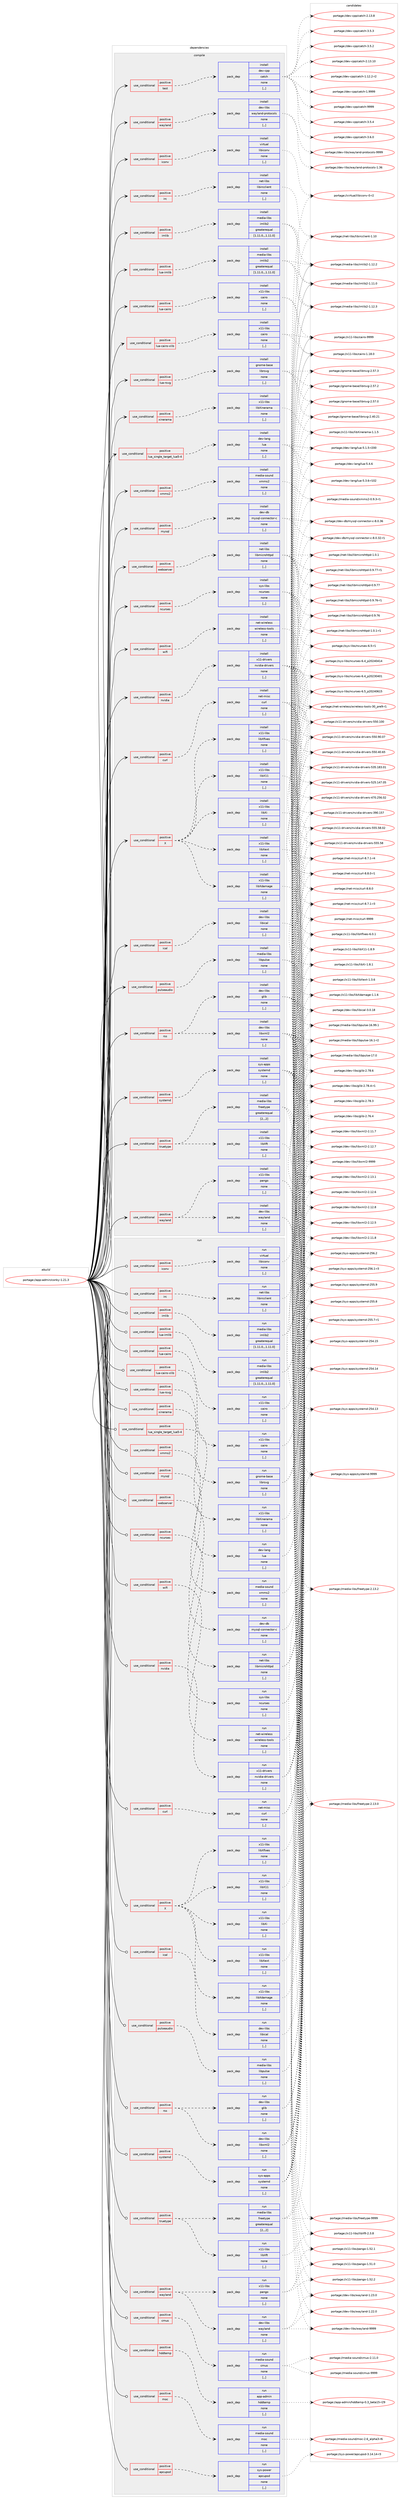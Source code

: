 digraph prolog {

# *************
# Graph options
# *************

newrank=true;
concentrate=true;
compound=true;
graph [rankdir=LR,fontname=Helvetica,fontsize=10,ranksep=1.5];#, ranksep=2.5, nodesep=0.2];
edge  [arrowhead=vee];
node  [fontname=Helvetica,fontsize=10];

# **********
# The ebuild
# **********

subgraph cluster_leftcol {
color=gray;
label=<<i>ebuild</i>>;
id [label="portage://app-admin/conky-1.21.3", color=red, width=4, href="../app-admin/conky-1.21.3.svg"];
}

# ****************
# The dependencies
# ****************

subgraph cluster_midcol {
color=gray;
label=<<i>dependencies</i>>;
subgraph cluster_compile {
fillcolor="#eeeeee";
style=filled;
label=<<i>compile</i>>;
subgraph cond397 {
dependency2085 [label=<<TABLE BORDER="0" CELLBORDER="1" CELLSPACING="0" CELLPADDING="4"><TR><TD ROWSPAN="3" CELLPADDING="10">use_conditional</TD></TR><TR><TD>positive</TD></TR><TR><TD>X</TD></TR></TABLE>>, shape=none, color=red];
subgraph pack1681 {
dependency2086 [label=<<TABLE BORDER="0" CELLBORDER="1" CELLSPACING="0" CELLPADDING="4" WIDTH="220"><TR><TD ROWSPAN="6" CELLPADDING="30">pack_dep</TD></TR><TR><TD WIDTH="110">install</TD></TR><TR><TD>x11-libs</TD></TR><TR><TD>libXdamage</TD></TR><TR><TD>none</TD></TR><TR><TD>[,,]</TD></TR></TABLE>>, shape=none, color=blue];
}
dependency2085:e -> dependency2086:w [weight=20,style="dashed",arrowhead="vee"];
subgraph pack1682 {
dependency2087 [label=<<TABLE BORDER="0" CELLBORDER="1" CELLSPACING="0" CELLPADDING="4" WIDTH="220"><TR><TD ROWSPAN="6" CELLPADDING="30">pack_dep</TD></TR><TR><TD WIDTH="110">install</TD></TR><TR><TD>x11-libs</TD></TR><TR><TD>libXfixes</TD></TR><TR><TD>none</TD></TR><TR><TD>[,,]</TD></TR></TABLE>>, shape=none, color=blue];
}
dependency2085:e -> dependency2087:w [weight=20,style="dashed",arrowhead="vee"];
subgraph pack1683 {
dependency2088 [label=<<TABLE BORDER="0" CELLBORDER="1" CELLSPACING="0" CELLPADDING="4" WIDTH="220"><TR><TD ROWSPAN="6" CELLPADDING="30">pack_dep</TD></TR><TR><TD WIDTH="110">install</TD></TR><TR><TD>x11-libs</TD></TR><TR><TD>libXext</TD></TR><TR><TD>none</TD></TR><TR><TD>[,,]</TD></TR></TABLE>>, shape=none, color=blue];
}
dependency2085:e -> dependency2088:w [weight=20,style="dashed",arrowhead="vee"];
subgraph pack1684 {
dependency2089 [label=<<TABLE BORDER="0" CELLBORDER="1" CELLSPACING="0" CELLPADDING="4" WIDTH="220"><TR><TD ROWSPAN="6" CELLPADDING="30">pack_dep</TD></TR><TR><TD WIDTH="110">install</TD></TR><TR><TD>x11-libs</TD></TR><TR><TD>libXi</TD></TR><TR><TD>none</TD></TR><TR><TD>[,,]</TD></TR></TABLE>>, shape=none, color=blue];
}
dependency2085:e -> dependency2089:w [weight=20,style="dashed",arrowhead="vee"];
subgraph pack1685 {
dependency2090 [label=<<TABLE BORDER="0" CELLBORDER="1" CELLSPACING="0" CELLPADDING="4" WIDTH="220"><TR><TD ROWSPAN="6" CELLPADDING="30">pack_dep</TD></TR><TR><TD WIDTH="110">install</TD></TR><TR><TD>x11-libs</TD></TR><TR><TD>libX11</TD></TR><TR><TD>none</TD></TR><TR><TD>[,,]</TD></TR></TABLE>>, shape=none, color=blue];
}
dependency2085:e -> dependency2090:w [weight=20,style="dashed",arrowhead="vee"];
}
id:e -> dependency2085:w [weight=20,style="solid",arrowhead="vee"];
subgraph cond398 {
dependency2091 [label=<<TABLE BORDER="0" CELLBORDER="1" CELLSPACING="0" CELLPADDING="4"><TR><TD ROWSPAN="3" CELLPADDING="10">use_conditional</TD></TR><TR><TD>positive</TD></TR><TR><TD>curl</TD></TR></TABLE>>, shape=none, color=red];
subgraph pack1686 {
dependency2092 [label=<<TABLE BORDER="0" CELLBORDER="1" CELLSPACING="0" CELLPADDING="4" WIDTH="220"><TR><TD ROWSPAN="6" CELLPADDING="30">pack_dep</TD></TR><TR><TD WIDTH="110">install</TD></TR><TR><TD>net-misc</TD></TR><TR><TD>curl</TD></TR><TR><TD>none</TD></TR><TR><TD>[,,]</TD></TR></TABLE>>, shape=none, color=blue];
}
dependency2091:e -> dependency2092:w [weight=20,style="dashed",arrowhead="vee"];
}
id:e -> dependency2091:w [weight=20,style="solid",arrowhead="vee"];
subgraph cond399 {
dependency2093 [label=<<TABLE BORDER="0" CELLBORDER="1" CELLSPACING="0" CELLPADDING="4"><TR><TD ROWSPAN="3" CELLPADDING="10">use_conditional</TD></TR><TR><TD>positive</TD></TR><TR><TD>ical</TD></TR></TABLE>>, shape=none, color=red];
subgraph pack1687 {
dependency2094 [label=<<TABLE BORDER="0" CELLBORDER="1" CELLSPACING="0" CELLPADDING="4" WIDTH="220"><TR><TD ROWSPAN="6" CELLPADDING="30">pack_dep</TD></TR><TR><TD WIDTH="110">install</TD></TR><TR><TD>dev-libs</TD></TR><TR><TD>libical</TD></TR><TR><TD>none</TD></TR><TR><TD>[,,]</TD></TR></TABLE>>, shape=none, color=blue];
}
dependency2093:e -> dependency2094:w [weight=20,style="dashed",arrowhead="vee"];
}
id:e -> dependency2093:w [weight=20,style="solid",arrowhead="vee"];
subgraph cond400 {
dependency2095 [label=<<TABLE BORDER="0" CELLBORDER="1" CELLSPACING="0" CELLPADDING="4"><TR><TD ROWSPAN="3" CELLPADDING="10">use_conditional</TD></TR><TR><TD>positive</TD></TR><TR><TD>iconv</TD></TR></TABLE>>, shape=none, color=red];
subgraph pack1688 {
dependency2096 [label=<<TABLE BORDER="0" CELLBORDER="1" CELLSPACING="0" CELLPADDING="4" WIDTH="220"><TR><TD ROWSPAN="6" CELLPADDING="30">pack_dep</TD></TR><TR><TD WIDTH="110">install</TD></TR><TR><TD>virtual</TD></TR><TR><TD>libiconv</TD></TR><TR><TD>none</TD></TR><TR><TD>[,,]</TD></TR></TABLE>>, shape=none, color=blue];
}
dependency2095:e -> dependency2096:w [weight=20,style="dashed",arrowhead="vee"];
}
id:e -> dependency2095:w [weight=20,style="solid",arrowhead="vee"];
subgraph cond401 {
dependency2097 [label=<<TABLE BORDER="0" CELLBORDER="1" CELLSPACING="0" CELLPADDING="4"><TR><TD ROWSPAN="3" CELLPADDING="10">use_conditional</TD></TR><TR><TD>positive</TD></TR><TR><TD>imlib</TD></TR></TABLE>>, shape=none, color=red];
subgraph pack1689 {
dependency2098 [label=<<TABLE BORDER="0" CELLBORDER="1" CELLSPACING="0" CELLPADDING="4" WIDTH="220"><TR><TD ROWSPAN="6" CELLPADDING="30">pack_dep</TD></TR><TR><TD WIDTH="110">install</TD></TR><TR><TD>media-libs</TD></TR><TR><TD>imlib2</TD></TR><TR><TD>greaterequal</TD></TR><TR><TD>[1.11.0,,,1.11.0]</TD></TR></TABLE>>, shape=none, color=blue];
}
dependency2097:e -> dependency2098:w [weight=20,style="dashed",arrowhead="vee"];
}
id:e -> dependency2097:w [weight=20,style="solid",arrowhead="vee"];
subgraph cond402 {
dependency2099 [label=<<TABLE BORDER="0" CELLBORDER="1" CELLSPACING="0" CELLPADDING="4"><TR><TD ROWSPAN="3" CELLPADDING="10">use_conditional</TD></TR><TR><TD>positive</TD></TR><TR><TD>irc</TD></TR></TABLE>>, shape=none, color=red];
subgraph pack1690 {
dependency2100 [label=<<TABLE BORDER="0" CELLBORDER="1" CELLSPACING="0" CELLPADDING="4" WIDTH="220"><TR><TD ROWSPAN="6" CELLPADDING="30">pack_dep</TD></TR><TR><TD WIDTH="110">install</TD></TR><TR><TD>net-libs</TD></TR><TR><TD>libircclient</TD></TR><TR><TD>none</TD></TR><TR><TD>[,,]</TD></TR></TABLE>>, shape=none, color=blue];
}
dependency2099:e -> dependency2100:w [weight=20,style="dashed",arrowhead="vee"];
}
id:e -> dependency2099:w [weight=20,style="solid",arrowhead="vee"];
subgraph cond403 {
dependency2101 [label=<<TABLE BORDER="0" CELLBORDER="1" CELLSPACING="0" CELLPADDING="4"><TR><TD ROWSPAN="3" CELLPADDING="10">use_conditional</TD></TR><TR><TD>positive</TD></TR><TR><TD>lua-cairo</TD></TR></TABLE>>, shape=none, color=red];
subgraph pack1691 {
dependency2102 [label=<<TABLE BORDER="0" CELLBORDER="1" CELLSPACING="0" CELLPADDING="4" WIDTH="220"><TR><TD ROWSPAN="6" CELLPADDING="30">pack_dep</TD></TR><TR><TD WIDTH="110">install</TD></TR><TR><TD>x11-libs</TD></TR><TR><TD>cairo</TD></TR><TR><TD>none</TD></TR><TR><TD>[,,]</TD></TR></TABLE>>, shape=none, color=blue];
}
dependency2101:e -> dependency2102:w [weight=20,style="dashed",arrowhead="vee"];
}
id:e -> dependency2101:w [weight=20,style="solid",arrowhead="vee"];
subgraph cond404 {
dependency2103 [label=<<TABLE BORDER="0" CELLBORDER="1" CELLSPACING="0" CELLPADDING="4"><TR><TD ROWSPAN="3" CELLPADDING="10">use_conditional</TD></TR><TR><TD>positive</TD></TR><TR><TD>lua-cairo-xlib</TD></TR></TABLE>>, shape=none, color=red];
subgraph pack1692 {
dependency2104 [label=<<TABLE BORDER="0" CELLBORDER="1" CELLSPACING="0" CELLPADDING="4" WIDTH="220"><TR><TD ROWSPAN="6" CELLPADDING="30">pack_dep</TD></TR><TR><TD WIDTH="110">install</TD></TR><TR><TD>x11-libs</TD></TR><TR><TD>cairo</TD></TR><TR><TD>none</TD></TR><TR><TD>[,,]</TD></TR></TABLE>>, shape=none, color=blue];
}
dependency2103:e -> dependency2104:w [weight=20,style="dashed",arrowhead="vee"];
}
id:e -> dependency2103:w [weight=20,style="solid",arrowhead="vee"];
subgraph cond405 {
dependency2105 [label=<<TABLE BORDER="0" CELLBORDER="1" CELLSPACING="0" CELLPADDING="4"><TR><TD ROWSPAN="3" CELLPADDING="10">use_conditional</TD></TR><TR><TD>positive</TD></TR><TR><TD>lua-imlib</TD></TR></TABLE>>, shape=none, color=red];
subgraph pack1693 {
dependency2106 [label=<<TABLE BORDER="0" CELLBORDER="1" CELLSPACING="0" CELLPADDING="4" WIDTH="220"><TR><TD ROWSPAN="6" CELLPADDING="30">pack_dep</TD></TR><TR><TD WIDTH="110">install</TD></TR><TR><TD>media-libs</TD></TR><TR><TD>imlib2</TD></TR><TR><TD>greaterequal</TD></TR><TR><TD>[1.11.0,,,1.11.0]</TD></TR></TABLE>>, shape=none, color=blue];
}
dependency2105:e -> dependency2106:w [weight=20,style="dashed",arrowhead="vee"];
}
id:e -> dependency2105:w [weight=20,style="solid",arrowhead="vee"];
subgraph cond406 {
dependency2107 [label=<<TABLE BORDER="0" CELLBORDER="1" CELLSPACING="0" CELLPADDING="4"><TR><TD ROWSPAN="3" CELLPADDING="10">use_conditional</TD></TR><TR><TD>positive</TD></TR><TR><TD>lua-rsvg</TD></TR></TABLE>>, shape=none, color=red];
subgraph pack1694 {
dependency2108 [label=<<TABLE BORDER="0" CELLBORDER="1" CELLSPACING="0" CELLPADDING="4" WIDTH="220"><TR><TD ROWSPAN="6" CELLPADDING="30">pack_dep</TD></TR><TR><TD WIDTH="110">install</TD></TR><TR><TD>gnome-base</TD></TR><TR><TD>librsvg</TD></TR><TR><TD>none</TD></TR><TR><TD>[,,]</TD></TR></TABLE>>, shape=none, color=blue];
}
dependency2107:e -> dependency2108:w [weight=20,style="dashed",arrowhead="vee"];
}
id:e -> dependency2107:w [weight=20,style="solid",arrowhead="vee"];
subgraph cond407 {
dependency2109 [label=<<TABLE BORDER="0" CELLBORDER="1" CELLSPACING="0" CELLPADDING="4"><TR><TD ROWSPAN="3" CELLPADDING="10">use_conditional</TD></TR><TR><TD>positive</TD></TR><TR><TD>lua_single_target_lua5-4</TD></TR></TABLE>>, shape=none, color=red];
subgraph pack1695 {
dependency2110 [label=<<TABLE BORDER="0" CELLBORDER="1" CELLSPACING="0" CELLPADDING="4" WIDTH="220"><TR><TD ROWSPAN="6" CELLPADDING="30">pack_dep</TD></TR><TR><TD WIDTH="110">install</TD></TR><TR><TD>dev-lang</TD></TR><TR><TD>lua</TD></TR><TR><TD>none</TD></TR><TR><TD>[,,]</TD></TR></TABLE>>, shape=none, color=blue];
}
dependency2109:e -> dependency2110:w [weight=20,style="dashed",arrowhead="vee"];
}
id:e -> dependency2109:w [weight=20,style="solid",arrowhead="vee"];
subgraph cond408 {
dependency2111 [label=<<TABLE BORDER="0" CELLBORDER="1" CELLSPACING="0" CELLPADDING="4"><TR><TD ROWSPAN="3" CELLPADDING="10">use_conditional</TD></TR><TR><TD>positive</TD></TR><TR><TD>mysql</TD></TR></TABLE>>, shape=none, color=red];
subgraph pack1696 {
dependency2112 [label=<<TABLE BORDER="0" CELLBORDER="1" CELLSPACING="0" CELLPADDING="4" WIDTH="220"><TR><TD ROWSPAN="6" CELLPADDING="30">pack_dep</TD></TR><TR><TD WIDTH="110">install</TD></TR><TR><TD>dev-db</TD></TR><TR><TD>mysql-connector-c</TD></TR><TR><TD>none</TD></TR><TR><TD>[,,]</TD></TR></TABLE>>, shape=none, color=blue];
}
dependency2111:e -> dependency2112:w [weight=20,style="dashed",arrowhead="vee"];
}
id:e -> dependency2111:w [weight=20,style="solid",arrowhead="vee"];
subgraph cond409 {
dependency2113 [label=<<TABLE BORDER="0" CELLBORDER="1" CELLSPACING="0" CELLPADDING="4"><TR><TD ROWSPAN="3" CELLPADDING="10">use_conditional</TD></TR><TR><TD>positive</TD></TR><TR><TD>ncurses</TD></TR></TABLE>>, shape=none, color=red];
subgraph pack1697 {
dependency2114 [label=<<TABLE BORDER="0" CELLBORDER="1" CELLSPACING="0" CELLPADDING="4" WIDTH="220"><TR><TD ROWSPAN="6" CELLPADDING="30">pack_dep</TD></TR><TR><TD WIDTH="110">install</TD></TR><TR><TD>sys-libs</TD></TR><TR><TD>ncurses</TD></TR><TR><TD>none</TD></TR><TR><TD>[,,]</TD></TR></TABLE>>, shape=none, color=blue];
}
dependency2113:e -> dependency2114:w [weight=20,style="dashed",arrowhead="vee"];
}
id:e -> dependency2113:w [weight=20,style="solid",arrowhead="vee"];
subgraph cond410 {
dependency2115 [label=<<TABLE BORDER="0" CELLBORDER="1" CELLSPACING="0" CELLPADDING="4"><TR><TD ROWSPAN="3" CELLPADDING="10">use_conditional</TD></TR><TR><TD>positive</TD></TR><TR><TD>nvidia</TD></TR></TABLE>>, shape=none, color=red];
subgraph pack1698 {
dependency2116 [label=<<TABLE BORDER="0" CELLBORDER="1" CELLSPACING="0" CELLPADDING="4" WIDTH="220"><TR><TD ROWSPAN="6" CELLPADDING="30">pack_dep</TD></TR><TR><TD WIDTH="110">install</TD></TR><TR><TD>x11-drivers</TD></TR><TR><TD>nvidia-drivers</TD></TR><TR><TD>none</TD></TR><TR><TD>[,,]</TD></TR></TABLE>>, shape=none, color=blue];
}
dependency2115:e -> dependency2116:w [weight=20,style="dashed",arrowhead="vee"];
}
id:e -> dependency2115:w [weight=20,style="solid",arrowhead="vee"];
subgraph cond411 {
dependency2117 [label=<<TABLE BORDER="0" CELLBORDER="1" CELLSPACING="0" CELLPADDING="4"><TR><TD ROWSPAN="3" CELLPADDING="10">use_conditional</TD></TR><TR><TD>positive</TD></TR><TR><TD>pulseaudio</TD></TR></TABLE>>, shape=none, color=red];
subgraph pack1699 {
dependency2118 [label=<<TABLE BORDER="0" CELLBORDER="1" CELLSPACING="0" CELLPADDING="4" WIDTH="220"><TR><TD ROWSPAN="6" CELLPADDING="30">pack_dep</TD></TR><TR><TD WIDTH="110">install</TD></TR><TR><TD>media-libs</TD></TR><TR><TD>libpulse</TD></TR><TR><TD>none</TD></TR><TR><TD>[,,]</TD></TR></TABLE>>, shape=none, color=blue];
}
dependency2117:e -> dependency2118:w [weight=20,style="dashed",arrowhead="vee"];
}
id:e -> dependency2117:w [weight=20,style="solid",arrowhead="vee"];
subgraph cond412 {
dependency2119 [label=<<TABLE BORDER="0" CELLBORDER="1" CELLSPACING="0" CELLPADDING="4"><TR><TD ROWSPAN="3" CELLPADDING="10">use_conditional</TD></TR><TR><TD>positive</TD></TR><TR><TD>rss</TD></TR></TABLE>>, shape=none, color=red];
subgraph pack1700 {
dependency2120 [label=<<TABLE BORDER="0" CELLBORDER="1" CELLSPACING="0" CELLPADDING="4" WIDTH="220"><TR><TD ROWSPAN="6" CELLPADDING="30">pack_dep</TD></TR><TR><TD WIDTH="110">install</TD></TR><TR><TD>dev-libs</TD></TR><TR><TD>libxml2</TD></TR><TR><TD>none</TD></TR><TR><TD>[,,]</TD></TR></TABLE>>, shape=none, color=blue];
}
dependency2119:e -> dependency2120:w [weight=20,style="dashed",arrowhead="vee"];
subgraph pack1701 {
dependency2121 [label=<<TABLE BORDER="0" CELLBORDER="1" CELLSPACING="0" CELLPADDING="4" WIDTH="220"><TR><TD ROWSPAN="6" CELLPADDING="30">pack_dep</TD></TR><TR><TD WIDTH="110">install</TD></TR><TR><TD>dev-libs</TD></TR><TR><TD>glib</TD></TR><TR><TD>none</TD></TR><TR><TD>[,,]</TD></TR></TABLE>>, shape=none, color=blue];
}
dependency2119:e -> dependency2121:w [weight=20,style="dashed",arrowhead="vee"];
}
id:e -> dependency2119:w [weight=20,style="solid",arrowhead="vee"];
subgraph cond413 {
dependency2122 [label=<<TABLE BORDER="0" CELLBORDER="1" CELLSPACING="0" CELLPADDING="4"><TR><TD ROWSPAN="3" CELLPADDING="10">use_conditional</TD></TR><TR><TD>positive</TD></TR><TR><TD>systemd</TD></TR></TABLE>>, shape=none, color=red];
subgraph pack1702 {
dependency2123 [label=<<TABLE BORDER="0" CELLBORDER="1" CELLSPACING="0" CELLPADDING="4" WIDTH="220"><TR><TD ROWSPAN="6" CELLPADDING="30">pack_dep</TD></TR><TR><TD WIDTH="110">install</TD></TR><TR><TD>sys-apps</TD></TR><TR><TD>systemd</TD></TR><TR><TD>none</TD></TR><TR><TD>[,,]</TD></TR></TABLE>>, shape=none, color=blue];
}
dependency2122:e -> dependency2123:w [weight=20,style="dashed",arrowhead="vee"];
}
id:e -> dependency2122:w [weight=20,style="solid",arrowhead="vee"];
subgraph cond414 {
dependency2124 [label=<<TABLE BORDER="0" CELLBORDER="1" CELLSPACING="0" CELLPADDING="4"><TR><TD ROWSPAN="3" CELLPADDING="10">use_conditional</TD></TR><TR><TD>positive</TD></TR><TR><TD>test</TD></TR></TABLE>>, shape=none, color=red];
subgraph pack1703 {
dependency2125 [label=<<TABLE BORDER="0" CELLBORDER="1" CELLSPACING="0" CELLPADDING="4" WIDTH="220"><TR><TD ROWSPAN="6" CELLPADDING="30">pack_dep</TD></TR><TR><TD WIDTH="110">install</TD></TR><TR><TD>dev-cpp</TD></TR><TR><TD>catch</TD></TR><TR><TD>none</TD></TR><TR><TD>[,,]</TD></TR></TABLE>>, shape=none, color=blue];
}
dependency2124:e -> dependency2125:w [weight=20,style="dashed",arrowhead="vee"];
}
id:e -> dependency2124:w [weight=20,style="solid",arrowhead="vee"];
subgraph cond415 {
dependency2126 [label=<<TABLE BORDER="0" CELLBORDER="1" CELLSPACING="0" CELLPADDING="4"><TR><TD ROWSPAN="3" CELLPADDING="10">use_conditional</TD></TR><TR><TD>positive</TD></TR><TR><TD>truetype</TD></TR></TABLE>>, shape=none, color=red];
subgraph pack1704 {
dependency2127 [label=<<TABLE BORDER="0" CELLBORDER="1" CELLSPACING="0" CELLPADDING="4" WIDTH="220"><TR><TD ROWSPAN="6" CELLPADDING="30">pack_dep</TD></TR><TR><TD WIDTH="110">install</TD></TR><TR><TD>x11-libs</TD></TR><TR><TD>libXft</TD></TR><TR><TD>none</TD></TR><TR><TD>[,,]</TD></TR></TABLE>>, shape=none, color=blue];
}
dependency2126:e -> dependency2127:w [weight=20,style="dashed",arrowhead="vee"];
subgraph pack1705 {
dependency2128 [label=<<TABLE BORDER="0" CELLBORDER="1" CELLSPACING="0" CELLPADDING="4" WIDTH="220"><TR><TD ROWSPAN="6" CELLPADDING="30">pack_dep</TD></TR><TR><TD WIDTH="110">install</TD></TR><TR><TD>media-libs</TD></TR><TR><TD>freetype</TD></TR><TR><TD>greaterequal</TD></TR><TR><TD>[2,,,2]</TD></TR></TABLE>>, shape=none, color=blue];
}
dependency2126:e -> dependency2128:w [weight=20,style="dashed",arrowhead="vee"];
}
id:e -> dependency2126:w [weight=20,style="solid",arrowhead="vee"];
subgraph cond416 {
dependency2129 [label=<<TABLE BORDER="0" CELLBORDER="1" CELLSPACING="0" CELLPADDING="4"><TR><TD ROWSPAN="3" CELLPADDING="10">use_conditional</TD></TR><TR><TD>positive</TD></TR><TR><TD>wayland</TD></TR></TABLE>>, shape=none, color=red];
subgraph pack1706 {
dependency2130 [label=<<TABLE BORDER="0" CELLBORDER="1" CELLSPACING="0" CELLPADDING="4" WIDTH="220"><TR><TD ROWSPAN="6" CELLPADDING="30">pack_dep</TD></TR><TR><TD WIDTH="110">install</TD></TR><TR><TD>dev-libs</TD></TR><TR><TD>wayland</TD></TR><TR><TD>none</TD></TR><TR><TD>[,,]</TD></TR></TABLE>>, shape=none, color=blue];
}
dependency2129:e -> dependency2130:w [weight=20,style="dashed",arrowhead="vee"];
subgraph pack1707 {
dependency2131 [label=<<TABLE BORDER="0" CELLBORDER="1" CELLSPACING="0" CELLPADDING="4" WIDTH="220"><TR><TD ROWSPAN="6" CELLPADDING="30">pack_dep</TD></TR><TR><TD WIDTH="110">install</TD></TR><TR><TD>x11-libs</TD></TR><TR><TD>pango</TD></TR><TR><TD>none</TD></TR><TR><TD>[,,]</TD></TR></TABLE>>, shape=none, color=blue];
}
dependency2129:e -> dependency2131:w [weight=20,style="dashed",arrowhead="vee"];
}
id:e -> dependency2129:w [weight=20,style="solid",arrowhead="vee"];
subgraph cond417 {
dependency2132 [label=<<TABLE BORDER="0" CELLBORDER="1" CELLSPACING="0" CELLPADDING="4"><TR><TD ROWSPAN="3" CELLPADDING="10">use_conditional</TD></TR><TR><TD>positive</TD></TR><TR><TD>wayland</TD></TR></TABLE>>, shape=none, color=red];
subgraph pack1708 {
dependency2133 [label=<<TABLE BORDER="0" CELLBORDER="1" CELLSPACING="0" CELLPADDING="4" WIDTH="220"><TR><TD ROWSPAN="6" CELLPADDING="30">pack_dep</TD></TR><TR><TD WIDTH="110">install</TD></TR><TR><TD>dev-libs</TD></TR><TR><TD>wayland-protocols</TD></TR><TR><TD>none</TD></TR><TR><TD>[,,]</TD></TR></TABLE>>, shape=none, color=blue];
}
dependency2132:e -> dependency2133:w [weight=20,style="dashed",arrowhead="vee"];
}
id:e -> dependency2132:w [weight=20,style="solid",arrowhead="vee"];
subgraph cond418 {
dependency2134 [label=<<TABLE BORDER="0" CELLBORDER="1" CELLSPACING="0" CELLPADDING="4"><TR><TD ROWSPAN="3" CELLPADDING="10">use_conditional</TD></TR><TR><TD>positive</TD></TR><TR><TD>webserver</TD></TR></TABLE>>, shape=none, color=red];
subgraph pack1709 {
dependency2135 [label=<<TABLE BORDER="0" CELLBORDER="1" CELLSPACING="0" CELLPADDING="4" WIDTH="220"><TR><TD ROWSPAN="6" CELLPADDING="30">pack_dep</TD></TR><TR><TD WIDTH="110">install</TD></TR><TR><TD>net-libs</TD></TR><TR><TD>libmicrohttpd</TD></TR><TR><TD>none</TD></TR><TR><TD>[,,]</TD></TR></TABLE>>, shape=none, color=blue];
}
dependency2134:e -> dependency2135:w [weight=20,style="dashed",arrowhead="vee"];
}
id:e -> dependency2134:w [weight=20,style="solid",arrowhead="vee"];
subgraph cond419 {
dependency2136 [label=<<TABLE BORDER="0" CELLBORDER="1" CELLSPACING="0" CELLPADDING="4"><TR><TD ROWSPAN="3" CELLPADDING="10">use_conditional</TD></TR><TR><TD>positive</TD></TR><TR><TD>wifi</TD></TR></TABLE>>, shape=none, color=red];
subgraph pack1710 {
dependency2137 [label=<<TABLE BORDER="0" CELLBORDER="1" CELLSPACING="0" CELLPADDING="4" WIDTH="220"><TR><TD ROWSPAN="6" CELLPADDING="30">pack_dep</TD></TR><TR><TD WIDTH="110">install</TD></TR><TR><TD>net-wireless</TD></TR><TR><TD>wireless-tools</TD></TR><TR><TD>none</TD></TR><TR><TD>[,,]</TD></TR></TABLE>>, shape=none, color=blue];
}
dependency2136:e -> dependency2137:w [weight=20,style="dashed",arrowhead="vee"];
}
id:e -> dependency2136:w [weight=20,style="solid",arrowhead="vee"];
subgraph cond420 {
dependency2138 [label=<<TABLE BORDER="0" CELLBORDER="1" CELLSPACING="0" CELLPADDING="4"><TR><TD ROWSPAN="3" CELLPADDING="10">use_conditional</TD></TR><TR><TD>positive</TD></TR><TR><TD>xinerama</TD></TR></TABLE>>, shape=none, color=red];
subgraph pack1711 {
dependency2139 [label=<<TABLE BORDER="0" CELLBORDER="1" CELLSPACING="0" CELLPADDING="4" WIDTH="220"><TR><TD ROWSPAN="6" CELLPADDING="30">pack_dep</TD></TR><TR><TD WIDTH="110">install</TD></TR><TR><TD>x11-libs</TD></TR><TR><TD>libXinerama</TD></TR><TR><TD>none</TD></TR><TR><TD>[,,]</TD></TR></TABLE>>, shape=none, color=blue];
}
dependency2138:e -> dependency2139:w [weight=20,style="dashed",arrowhead="vee"];
}
id:e -> dependency2138:w [weight=20,style="solid",arrowhead="vee"];
subgraph cond421 {
dependency2140 [label=<<TABLE BORDER="0" CELLBORDER="1" CELLSPACING="0" CELLPADDING="4"><TR><TD ROWSPAN="3" CELLPADDING="10">use_conditional</TD></TR><TR><TD>positive</TD></TR><TR><TD>xmms2</TD></TR></TABLE>>, shape=none, color=red];
subgraph pack1712 {
dependency2141 [label=<<TABLE BORDER="0" CELLBORDER="1" CELLSPACING="0" CELLPADDING="4" WIDTH="220"><TR><TD ROWSPAN="6" CELLPADDING="30">pack_dep</TD></TR><TR><TD WIDTH="110">install</TD></TR><TR><TD>media-sound</TD></TR><TR><TD>xmms2</TD></TR><TR><TD>none</TD></TR><TR><TD>[,,]</TD></TR></TABLE>>, shape=none, color=blue];
}
dependency2140:e -> dependency2141:w [weight=20,style="dashed",arrowhead="vee"];
}
id:e -> dependency2140:w [weight=20,style="solid",arrowhead="vee"];
}
subgraph cluster_compileandrun {
fillcolor="#eeeeee";
style=filled;
label=<<i>compile and run</i>>;
}
subgraph cluster_run {
fillcolor="#eeeeee";
style=filled;
label=<<i>run</i>>;
subgraph cond422 {
dependency2142 [label=<<TABLE BORDER="0" CELLBORDER="1" CELLSPACING="0" CELLPADDING="4"><TR><TD ROWSPAN="3" CELLPADDING="10">use_conditional</TD></TR><TR><TD>positive</TD></TR><TR><TD>X</TD></TR></TABLE>>, shape=none, color=red];
subgraph pack1713 {
dependency2143 [label=<<TABLE BORDER="0" CELLBORDER="1" CELLSPACING="0" CELLPADDING="4" WIDTH="220"><TR><TD ROWSPAN="6" CELLPADDING="30">pack_dep</TD></TR><TR><TD WIDTH="110">run</TD></TR><TR><TD>x11-libs</TD></TR><TR><TD>libXdamage</TD></TR><TR><TD>none</TD></TR><TR><TD>[,,]</TD></TR></TABLE>>, shape=none, color=blue];
}
dependency2142:e -> dependency2143:w [weight=20,style="dashed",arrowhead="vee"];
subgraph pack1714 {
dependency2144 [label=<<TABLE BORDER="0" CELLBORDER="1" CELLSPACING="0" CELLPADDING="4" WIDTH="220"><TR><TD ROWSPAN="6" CELLPADDING="30">pack_dep</TD></TR><TR><TD WIDTH="110">run</TD></TR><TR><TD>x11-libs</TD></TR><TR><TD>libXfixes</TD></TR><TR><TD>none</TD></TR><TR><TD>[,,]</TD></TR></TABLE>>, shape=none, color=blue];
}
dependency2142:e -> dependency2144:w [weight=20,style="dashed",arrowhead="vee"];
subgraph pack1715 {
dependency2145 [label=<<TABLE BORDER="0" CELLBORDER="1" CELLSPACING="0" CELLPADDING="4" WIDTH="220"><TR><TD ROWSPAN="6" CELLPADDING="30">pack_dep</TD></TR><TR><TD WIDTH="110">run</TD></TR><TR><TD>x11-libs</TD></TR><TR><TD>libXext</TD></TR><TR><TD>none</TD></TR><TR><TD>[,,]</TD></TR></TABLE>>, shape=none, color=blue];
}
dependency2142:e -> dependency2145:w [weight=20,style="dashed",arrowhead="vee"];
subgraph pack1716 {
dependency2146 [label=<<TABLE BORDER="0" CELLBORDER="1" CELLSPACING="0" CELLPADDING="4" WIDTH="220"><TR><TD ROWSPAN="6" CELLPADDING="30">pack_dep</TD></TR><TR><TD WIDTH="110">run</TD></TR><TR><TD>x11-libs</TD></TR><TR><TD>libXi</TD></TR><TR><TD>none</TD></TR><TR><TD>[,,]</TD></TR></TABLE>>, shape=none, color=blue];
}
dependency2142:e -> dependency2146:w [weight=20,style="dashed",arrowhead="vee"];
subgraph pack1717 {
dependency2147 [label=<<TABLE BORDER="0" CELLBORDER="1" CELLSPACING="0" CELLPADDING="4" WIDTH="220"><TR><TD ROWSPAN="6" CELLPADDING="30">pack_dep</TD></TR><TR><TD WIDTH="110">run</TD></TR><TR><TD>x11-libs</TD></TR><TR><TD>libX11</TD></TR><TR><TD>none</TD></TR><TR><TD>[,,]</TD></TR></TABLE>>, shape=none, color=blue];
}
dependency2142:e -> dependency2147:w [weight=20,style="dashed",arrowhead="vee"];
}
id:e -> dependency2142:w [weight=20,style="solid",arrowhead="odot"];
subgraph cond423 {
dependency2148 [label=<<TABLE BORDER="0" CELLBORDER="1" CELLSPACING="0" CELLPADDING="4"><TR><TD ROWSPAN="3" CELLPADDING="10">use_conditional</TD></TR><TR><TD>positive</TD></TR><TR><TD>apcupsd</TD></TR></TABLE>>, shape=none, color=red];
subgraph pack1718 {
dependency2149 [label=<<TABLE BORDER="0" CELLBORDER="1" CELLSPACING="0" CELLPADDING="4" WIDTH="220"><TR><TD ROWSPAN="6" CELLPADDING="30">pack_dep</TD></TR><TR><TD WIDTH="110">run</TD></TR><TR><TD>sys-power</TD></TR><TR><TD>apcupsd</TD></TR><TR><TD>none</TD></TR><TR><TD>[,,]</TD></TR></TABLE>>, shape=none, color=blue];
}
dependency2148:e -> dependency2149:w [weight=20,style="dashed",arrowhead="vee"];
}
id:e -> dependency2148:w [weight=20,style="solid",arrowhead="odot"];
subgraph cond424 {
dependency2150 [label=<<TABLE BORDER="0" CELLBORDER="1" CELLSPACING="0" CELLPADDING="4"><TR><TD ROWSPAN="3" CELLPADDING="10">use_conditional</TD></TR><TR><TD>positive</TD></TR><TR><TD>cmus</TD></TR></TABLE>>, shape=none, color=red];
subgraph pack1719 {
dependency2151 [label=<<TABLE BORDER="0" CELLBORDER="1" CELLSPACING="0" CELLPADDING="4" WIDTH="220"><TR><TD ROWSPAN="6" CELLPADDING="30">pack_dep</TD></TR><TR><TD WIDTH="110">run</TD></TR><TR><TD>media-sound</TD></TR><TR><TD>cmus</TD></TR><TR><TD>none</TD></TR><TR><TD>[,,]</TD></TR></TABLE>>, shape=none, color=blue];
}
dependency2150:e -> dependency2151:w [weight=20,style="dashed",arrowhead="vee"];
}
id:e -> dependency2150:w [weight=20,style="solid",arrowhead="odot"];
subgraph cond425 {
dependency2152 [label=<<TABLE BORDER="0" CELLBORDER="1" CELLSPACING="0" CELLPADDING="4"><TR><TD ROWSPAN="3" CELLPADDING="10">use_conditional</TD></TR><TR><TD>positive</TD></TR><TR><TD>curl</TD></TR></TABLE>>, shape=none, color=red];
subgraph pack1720 {
dependency2153 [label=<<TABLE BORDER="0" CELLBORDER="1" CELLSPACING="0" CELLPADDING="4" WIDTH="220"><TR><TD ROWSPAN="6" CELLPADDING="30">pack_dep</TD></TR><TR><TD WIDTH="110">run</TD></TR><TR><TD>net-misc</TD></TR><TR><TD>curl</TD></TR><TR><TD>none</TD></TR><TR><TD>[,,]</TD></TR></TABLE>>, shape=none, color=blue];
}
dependency2152:e -> dependency2153:w [weight=20,style="dashed",arrowhead="vee"];
}
id:e -> dependency2152:w [weight=20,style="solid",arrowhead="odot"];
subgraph cond426 {
dependency2154 [label=<<TABLE BORDER="0" CELLBORDER="1" CELLSPACING="0" CELLPADDING="4"><TR><TD ROWSPAN="3" CELLPADDING="10">use_conditional</TD></TR><TR><TD>positive</TD></TR><TR><TD>hddtemp</TD></TR></TABLE>>, shape=none, color=red];
subgraph pack1721 {
dependency2155 [label=<<TABLE BORDER="0" CELLBORDER="1" CELLSPACING="0" CELLPADDING="4" WIDTH="220"><TR><TD ROWSPAN="6" CELLPADDING="30">pack_dep</TD></TR><TR><TD WIDTH="110">run</TD></TR><TR><TD>app-admin</TD></TR><TR><TD>hddtemp</TD></TR><TR><TD>none</TD></TR><TR><TD>[,,]</TD></TR></TABLE>>, shape=none, color=blue];
}
dependency2154:e -> dependency2155:w [weight=20,style="dashed",arrowhead="vee"];
}
id:e -> dependency2154:w [weight=20,style="solid",arrowhead="odot"];
subgraph cond427 {
dependency2156 [label=<<TABLE BORDER="0" CELLBORDER="1" CELLSPACING="0" CELLPADDING="4"><TR><TD ROWSPAN="3" CELLPADDING="10">use_conditional</TD></TR><TR><TD>positive</TD></TR><TR><TD>ical</TD></TR></TABLE>>, shape=none, color=red];
subgraph pack1722 {
dependency2157 [label=<<TABLE BORDER="0" CELLBORDER="1" CELLSPACING="0" CELLPADDING="4" WIDTH="220"><TR><TD ROWSPAN="6" CELLPADDING="30">pack_dep</TD></TR><TR><TD WIDTH="110">run</TD></TR><TR><TD>dev-libs</TD></TR><TR><TD>libical</TD></TR><TR><TD>none</TD></TR><TR><TD>[,,]</TD></TR></TABLE>>, shape=none, color=blue];
}
dependency2156:e -> dependency2157:w [weight=20,style="dashed",arrowhead="vee"];
}
id:e -> dependency2156:w [weight=20,style="solid",arrowhead="odot"];
subgraph cond428 {
dependency2158 [label=<<TABLE BORDER="0" CELLBORDER="1" CELLSPACING="0" CELLPADDING="4"><TR><TD ROWSPAN="3" CELLPADDING="10">use_conditional</TD></TR><TR><TD>positive</TD></TR><TR><TD>iconv</TD></TR></TABLE>>, shape=none, color=red];
subgraph pack1723 {
dependency2159 [label=<<TABLE BORDER="0" CELLBORDER="1" CELLSPACING="0" CELLPADDING="4" WIDTH="220"><TR><TD ROWSPAN="6" CELLPADDING="30">pack_dep</TD></TR><TR><TD WIDTH="110">run</TD></TR><TR><TD>virtual</TD></TR><TR><TD>libiconv</TD></TR><TR><TD>none</TD></TR><TR><TD>[,,]</TD></TR></TABLE>>, shape=none, color=blue];
}
dependency2158:e -> dependency2159:w [weight=20,style="dashed",arrowhead="vee"];
}
id:e -> dependency2158:w [weight=20,style="solid",arrowhead="odot"];
subgraph cond429 {
dependency2160 [label=<<TABLE BORDER="0" CELLBORDER="1" CELLSPACING="0" CELLPADDING="4"><TR><TD ROWSPAN="3" CELLPADDING="10">use_conditional</TD></TR><TR><TD>positive</TD></TR><TR><TD>imlib</TD></TR></TABLE>>, shape=none, color=red];
subgraph pack1724 {
dependency2161 [label=<<TABLE BORDER="0" CELLBORDER="1" CELLSPACING="0" CELLPADDING="4" WIDTH="220"><TR><TD ROWSPAN="6" CELLPADDING="30">pack_dep</TD></TR><TR><TD WIDTH="110">run</TD></TR><TR><TD>media-libs</TD></TR><TR><TD>imlib2</TD></TR><TR><TD>greaterequal</TD></TR><TR><TD>[1.11.0,,,1.11.0]</TD></TR></TABLE>>, shape=none, color=blue];
}
dependency2160:e -> dependency2161:w [weight=20,style="dashed",arrowhead="vee"];
}
id:e -> dependency2160:w [weight=20,style="solid",arrowhead="odot"];
subgraph cond430 {
dependency2162 [label=<<TABLE BORDER="0" CELLBORDER="1" CELLSPACING="0" CELLPADDING="4"><TR><TD ROWSPAN="3" CELLPADDING="10">use_conditional</TD></TR><TR><TD>positive</TD></TR><TR><TD>irc</TD></TR></TABLE>>, shape=none, color=red];
subgraph pack1725 {
dependency2163 [label=<<TABLE BORDER="0" CELLBORDER="1" CELLSPACING="0" CELLPADDING="4" WIDTH="220"><TR><TD ROWSPAN="6" CELLPADDING="30">pack_dep</TD></TR><TR><TD WIDTH="110">run</TD></TR><TR><TD>net-libs</TD></TR><TR><TD>libircclient</TD></TR><TR><TD>none</TD></TR><TR><TD>[,,]</TD></TR></TABLE>>, shape=none, color=blue];
}
dependency2162:e -> dependency2163:w [weight=20,style="dashed",arrowhead="vee"];
}
id:e -> dependency2162:w [weight=20,style="solid",arrowhead="odot"];
subgraph cond431 {
dependency2164 [label=<<TABLE BORDER="0" CELLBORDER="1" CELLSPACING="0" CELLPADDING="4"><TR><TD ROWSPAN="3" CELLPADDING="10">use_conditional</TD></TR><TR><TD>positive</TD></TR><TR><TD>lua-cairo</TD></TR></TABLE>>, shape=none, color=red];
subgraph pack1726 {
dependency2165 [label=<<TABLE BORDER="0" CELLBORDER="1" CELLSPACING="0" CELLPADDING="4" WIDTH="220"><TR><TD ROWSPAN="6" CELLPADDING="30">pack_dep</TD></TR><TR><TD WIDTH="110">run</TD></TR><TR><TD>x11-libs</TD></TR><TR><TD>cairo</TD></TR><TR><TD>none</TD></TR><TR><TD>[,,]</TD></TR></TABLE>>, shape=none, color=blue];
}
dependency2164:e -> dependency2165:w [weight=20,style="dashed",arrowhead="vee"];
}
id:e -> dependency2164:w [weight=20,style="solid",arrowhead="odot"];
subgraph cond432 {
dependency2166 [label=<<TABLE BORDER="0" CELLBORDER="1" CELLSPACING="0" CELLPADDING="4"><TR><TD ROWSPAN="3" CELLPADDING="10">use_conditional</TD></TR><TR><TD>positive</TD></TR><TR><TD>lua-cairo-xlib</TD></TR></TABLE>>, shape=none, color=red];
subgraph pack1727 {
dependency2167 [label=<<TABLE BORDER="0" CELLBORDER="1" CELLSPACING="0" CELLPADDING="4" WIDTH="220"><TR><TD ROWSPAN="6" CELLPADDING="30">pack_dep</TD></TR><TR><TD WIDTH="110">run</TD></TR><TR><TD>x11-libs</TD></TR><TR><TD>cairo</TD></TR><TR><TD>none</TD></TR><TR><TD>[,,]</TD></TR></TABLE>>, shape=none, color=blue];
}
dependency2166:e -> dependency2167:w [weight=20,style="dashed",arrowhead="vee"];
}
id:e -> dependency2166:w [weight=20,style="solid",arrowhead="odot"];
subgraph cond433 {
dependency2168 [label=<<TABLE BORDER="0" CELLBORDER="1" CELLSPACING="0" CELLPADDING="4"><TR><TD ROWSPAN="3" CELLPADDING="10">use_conditional</TD></TR><TR><TD>positive</TD></TR><TR><TD>lua-imlib</TD></TR></TABLE>>, shape=none, color=red];
subgraph pack1728 {
dependency2169 [label=<<TABLE BORDER="0" CELLBORDER="1" CELLSPACING="0" CELLPADDING="4" WIDTH="220"><TR><TD ROWSPAN="6" CELLPADDING="30">pack_dep</TD></TR><TR><TD WIDTH="110">run</TD></TR><TR><TD>media-libs</TD></TR><TR><TD>imlib2</TD></TR><TR><TD>greaterequal</TD></TR><TR><TD>[1.11.0,,,1.11.0]</TD></TR></TABLE>>, shape=none, color=blue];
}
dependency2168:e -> dependency2169:w [weight=20,style="dashed",arrowhead="vee"];
}
id:e -> dependency2168:w [weight=20,style="solid",arrowhead="odot"];
subgraph cond434 {
dependency2170 [label=<<TABLE BORDER="0" CELLBORDER="1" CELLSPACING="0" CELLPADDING="4"><TR><TD ROWSPAN="3" CELLPADDING="10">use_conditional</TD></TR><TR><TD>positive</TD></TR><TR><TD>lua-rsvg</TD></TR></TABLE>>, shape=none, color=red];
subgraph pack1729 {
dependency2171 [label=<<TABLE BORDER="0" CELLBORDER="1" CELLSPACING="0" CELLPADDING="4" WIDTH="220"><TR><TD ROWSPAN="6" CELLPADDING="30">pack_dep</TD></TR><TR><TD WIDTH="110">run</TD></TR><TR><TD>gnome-base</TD></TR><TR><TD>librsvg</TD></TR><TR><TD>none</TD></TR><TR><TD>[,,]</TD></TR></TABLE>>, shape=none, color=blue];
}
dependency2170:e -> dependency2171:w [weight=20,style="dashed",arrowhead="vee"];
}
id:e -> dependency2170:w [weight=20,style="solid",arrowhead="odot"];
subgraph cond435 {
dependency2172 [label=<<TABLE BORDER="0" CELLBORDER="1" CELLSPACING="0" CELLPADDING="4"><TR><TD ROWSPAN="3" CELLPADDING="10">use_conditional</TD></TR><TR><TD>positive</TD></TR><TR><TD>lua_single_target_lua5-4</TD></TR></TABLE>>, shape=none, color=red];
subgraph pack1730 {
dependency2173 [label=<<TABLE BORDER="0" CELLBORDER="1" CELLSPACING="0" CELLPADDING="4" WIDTH="220"><TR><TD ROWSPAN="6" CELLPADDING="30">pack_dep</TD></TR><TR><TD WIDTH="110">run</TD></TR><TR><TD>dev-lang</TD></TR><TR><TD>lua</TD></TR><TR><TD>none</TD></TR><TR><TD>[,,]</TD></TR></TABLE>>, shape=none, color=blue];
}
dependency2172:e -> dependency2173:w [weight=20,style="dashed",arrowhead="vee"];
}
id:e -> dependency2172:w [weight=20,style="solid",arrowhead="odot"];
subgraph cond436 {
dependency2174 [label=<<TABLE BORDER="0" CELLBORDER="1" CELLSPACING="0" CELLPADDING="4"><TR><TD ROWSPAN="3" CELLPADDING="10">use_conditional</TD></TR><TR><TD>positive</TD></TR><TR><TD>moc</TD></TR></TABLE>>, shape=none, color=red];
subgraph pack1731 {
dependency2175 [label=<<TABLE BORDER="0" CELLBORDER="1" CELLSPACING="0" CELLPADDING="4" WIDTH="220"><TR><TD ROWSPAN="6" CELLPADDING="30">pack_dep</TD></TR><TR><TD WIDTH="110">run</TD></TR><TR><TD>media-sound</TD></TR><TR><TD>moc</TD></TR><TR><TD>none</TD></TR><TR><TD>[,,]</TD></TR></TABLE>>, shape=none, color=blue];
}
dependency2174:e -> dependency2175:w [weight=20,style="dashed",arrowhead="vee"];
}
id:e -> dependency2174:w [weight=20,style="solid",arrowhead="odot"];
subgraph cond437 {
dependency2176 [label=<<TABLE BORDER="0" CELLBORDER="1" CELLSPACING="0" CELLPADDING="4"><TR><TD ROWSPAN="3" CELLPADDING="10">use_conditional</TD></TR><TR><TD>positive</TD></TR><TR><TD>mysql</TD></TR></TABLE>>, shape=none, color=red];
subgraph pack1732 {
dependency2177 [label=<<TABLE BORDER="0" CELLBORDER="1" CELLSPACING="0" CELLPADDING="4" WIDTH="220"><TR><TD ROWSPAN="6" CELLPADDING="30">pack_dep</TD></TR><TR><TD WIDTH="110">run</TD></TR><TR><TD>dev-db</TD></TR><TR><TD>mysql-connector-c</TD></TR><TR><TD>none</TD></TR><TR><TD>[,,]</TD></TR></TABLE>>, shape=none, color=blue];
}
dependency2176:e -> dependency2177:w [weight=20,style="dashed",arrowhead="vee"];
}
id:e -> dependency2176:w [weight=20,style="solid",arrowhead="odot"];
subgraph cond438 {
dependency2178 [label=<<TABLE BORDER="0" CELLBORDER="1" CELLSPACING="0" CELLPADDING="4"><TR><TD ROWSPAN="3" CELLPADDING="10">use_conditional</TD></TR><TR><TD>positive</TD></TR><TR><TD>ncurses</TD></TR></TABLE>>, shape=none, color=red];
subgraph pack1733 {
dependency2179 [label=<<TABLE BORDER="0" CELLBORDER="1" CELLSPACING="0" CELLPADDING="4" WIDTH="220"><TR><TD ROWSPAN="6" CELLPADDING="30">pack_dep</TD></TR><TR><TD WIDTH="110">run</TD></TR><TR><TD>sys-libs</TD></TR><TR><TD>ncurses</TD></TR><TR><TD>none</TD></TR><TR><TD>[,,]</TD></TR></TABLE>>, shape=none, color=blue];
}
dependency2178:e -> dependency2179:w [weight=20,style="dashed",arrowhead="vee"];
}
id:e -> dependency2178:w [weight=20,style="solid",arrowhead="odot"];
subgraph cond439 {
dependency2180 [label=<<TABLE BORDER="0" CELLBORDER="1" CELLSPACING="0" CELLPADDING="4"><TR><TD ROWSPAN="3" CELLPADDING="10">use_conditional</TD></TR><TR><TD>positive</TD></TR><TR><TD>nvidia</TD></TR></TABLE>>, shape=none, color=red];
subgraph pack1734 {
dependency2181 [label=<<TABLE BORDER="0" CELLBORDER="1" CELLSPACING="0" CELLPADDING="4" WIDTH="220"><TR><TD ROWSPAN="6" CELLPADDING="30">pack_dep</TD></TR><TR><TD WIDTH="110">run</TD></TR><TR><TD>x11-drivers</TD></TR><TR><TD>nvidia-drivers</TD></TR><TR><TD>none</TD></TR><TR><TD>[,,]</TD></TR></TABLE>>, shape=none, color=blue];
}
dependency2180:e -> dependency2181:w [weight=20,style="dashed",arrowhead="vee"];
}
id:e -> dependency2180:w [weight=20,style="solid",arrowhead="odot"];
subgraph cond440 {
dependency2182 [label=<<TABLE BORDER="0" CELLBORDER="1" CELLSPACING="0" CELLPADDING="4"><TR><TD ROWSPAN="3" CELLPADDING="10">use_conditional</TD></TR><TR><TD>positive</TD></TR><TR><TD>pulseaudio</TD></TR></TABLE>>, shape=none, color=red];
subgraph pack1735 {
dependency2183 [label=<<TABLE BORDER="0" CELLBORDER="1" CELLSPACING="0" CELLPADDING="4" WIDTH="220"><TR><TD ROWSPAN="6" CELLPADDING="30">pack_dep</TD></TR><TR><TD WIDTH="110">run</TD></TR><TR><TD>media-libs</TD></TR><TR><TD>libpulse</TD></TR><TR><TD>none</TD></TR><TR><TD>[,,]</TD></TR></TABLE>>, shape=none, color=blue];
}
dependency2182:e -> dependency2183:w [weight=20,style="dashed",arrowhead="vee"];
}
id:e -> dependency2182:w [weight=20,style="solid",arrowhead="odot"];
subgraph cond441 {
dependency2184 [label=<<TABLE BORDER="0" CELLBORDER="1" CELLSPACING="0" CELLPADDING="4"><TR><TD ROWSPAN="3" CELLPADDING="10">use_conditional</TD></TR><TR><TD>positive</TD></TR><TR><TD>rss</TD></TR></TABLE>>, shape=none, color=red];
subgraph pack1736 {
dependency2185 [label=<<TABLE BORDER="0" CELLBORDER="1" CELLSPACING="0" CELLPADDING="4" WIDTH="220"><TR><TD ROWSPAN="6" CELLPADDING="30">pack_dep</TD></TR><TR><TD WIDTH="110">run</TD></TR><TR><TD>dev-libs</TD></TR><TR><TD>libxml2</TD></TR><TR><TD>none</TD></TR><TR><TD>[,,]</TD></TR></TABLE>>, shape=none, color=blue];
}
dependency2184:e -> dependency2185:w [weight=20,style="dashed",arrowhead="vee"];
subgraph pack1737 {
dependency2186 [label=<<TABLE BORDER="0" CELLBORDER="1" CELLSPACING="0" CELLPADDING="4" WIDTH="220"><TR><TD ROWSPAN="6" CELLPADDING="30">pack_dep</TD></TR><TR><TD WIDTH="110">run</TD></TR><TR><TD>dev-libs</TD></TR><TR><TD>glib</TD></TR><TR><TD>none</TD></TR><TR><TD>[,,]</TD></TR></TABLE>>, shape=none, color=blue];
}
dependency2184:e -> dependency2186:w [weight=20,style="dashed",arrowhead="vee"];
}
id:e -> dependency2184:w [weight=20,style="solid",arrowhead="odot"];
subgraph cond442 {
dependency2187 [label=<<TABLE BORDER="0" CELLBORDER="1" CELLSPACING="0" CELLPADDING="4"><TR><TD ROWSPAN="3" CELLPADDING="10">use_conditional</TD></TR><TR><TD>positive</TD></TR><TR><TD>systemd</TD></TR></TABLE>>, shape=none, color=red];
subgraph pack1738 {
dependency2188 [label=<<TABLE BORDER="0" CELLBORDER="1" CELLSPACING="0" CELLPADDING="4" WIDTH="220"><TR><TD ROWSPAN="6" CELLPADDING="30">pack_dep</TD></TR><TR><TD WIDTH="110">run</TD></TR><TR><TD>sys-apps</TD></TR><TR><TD>systemd</TD></TR><TR><TD>none</TD></TR><TR><TD>[,,]</TD></TR></TABLE>>, shape=none, color=blue];
}
dependency2187:e -> dependency2188:w [weight=20,style="dashed",arrowhead="vee"];
}
id:e -> dependency2187:w [weight=20,style="solid",arrowhead="odot"];
subgraph cond443 {
dependency2189 [label=<<TABLE BORDER="0" CELLBORDER="1" CELLSPACING="0" CELLPADDING="4"><TR><TD ROWSPAN="3" CELLPADDING="10">use_conditional</TD></TR><TR><TD>positive</TD></TR><TR><TD>truetype</TD></TR></TABLE>>, shape=none, color=red];
subgraph pack1739 {
dependency2190 [label=<<TABLE BORDER="0" CELLBORDER="1" CELLSPACING="0" CELLPADDING="4" WIDTH="220"><TR><TD ROWSPAN="6" CELLPADDING="30">pack_dep</TD></TR><TR><TD WIDTH="110">run</TD></TR><TR><TD>x11-libs</TD></TR><TR><TD>libXft</TD></TR><TR><TD>none</TD></TR><TR><TD>[,,]</TD></TR></TABLE>>, shape=none, color=blue];
}
dependency2189:e -> dependency2190:w [weight=20,style="dashed",arrowhead="vee"];
subgraph pack1740 {
dependency2191 [label=<<TABLE BORDER="0" CELLBORDER="1" CELLSPACING="0" CELLPADDING="4" WIDTH="220"><TR><TD ROWSPAN="6" CELLPADDING="30">pack_dep</TD></TR><TR><TD WIDTH="110">run</TD></TR><TR><TD>media-libs</TD></TR><TR><TD>freetype</TD></TR><TR><TD>greaterequal</TD></TR><TR><TD>[2,,,2]</TD></TR></TABLE>>, shape=none, color=blue];
}
dependency2189:e -> dependency2191:w [weight=20,style="dashed",arrowhead="vee"];
}
id:e -> dependency2189:w [weight=20,style="solid",arrowhead="odot"];
subgraph cond444 {
dependency2192 [label=<<TABLE BORDER="0" CELLBORDER="1" CELLSPACING="0" CELLPADDING="4"><TR><TD ROWSPAN="3" CELLPADDING="10">use_conditional</TD></TR><TR><TD>positive</TD></TR><TR><TD>wayland</TD></TR></TABLE>>, shape=none, color=red];
subgraph pack1741 {
dependency2193 [label=<<TABLE BORDER="0" CELLBORDER="1" CELLSPACING="0" CELLPADDING="4" WIDTH="220"><TR><TD ROWSPAN="6" CELLPADDING="30">pack_dep</TD></TR><TR><TD WIDTH="110">run</TD></TR><TR><TD>dev-libs</TD></TR><TR><TD>wayland</TD></TR><TR><TD>none</TD></TR><TR><TD>[,,]</TD></TR></TABLE>>, shape=none, color=blue];
}
dependency2192:e -> dependency2193:w [weight=20,style="dashed",arrowhead="vee"];
subgraph pack1742 {
dependency2194 [label=<<TABLE BORDER="0" CELLBORDER="1" CELLSPACING="0" CELLPADDING="4" WIDTH="220"><TR><TD ROWSPAN="6" CELLPADDING="30">pack_dep</TD></TR><TR><TD WIDTH="110">run</TD></TR><TR><TD>x11-libs</TD></TR><TR><TD>pango</TD></TR><TR><TD>none</TD></TR><TR><TD>[,,]</TD></TR></TABLE>>, shape=none, color=blue];
}
dependency2192:e -> dependency2194:w [weight=20,style="dashed",arrowhead="vee"];
}
id:e -> dependency2192:w [weight=20,style="solid",arrowhead="odot"];
subgraph cond445 {
dependency2195 [label=<<TABLE BORDER="0" CELLBORDER="1" CELLSPACING="0" CELLPADDING="4"><TR><TD ROWSPAN="3" CELLPADDING="10">use_conditional</TD></TR><TR><TD>positive</TD></TR><TR><TD>webserver</TD></TR></TABLE>>, shape=none, color=red];
subgraph pack1743 {
dependency2196 [label=<<TABLE BORDER="0" CELLBORDER="1" CELLSPACING="0" CELLPADDING="4" WIDTH="220"><TR><TD ROWSPAN="6" CELLPADDING="30">pack_dep</TD></TR><TR><TD WIDTH="110">run</TD></TR><TR><TD>net-libs</TD></TR><TR><TD>libmicrohttpd</TD></TR><TR><TD>none</TD></TR><TR><TD>[,,]</TD></TR></TABLE>>, shape=none, color=blue];
}
dependency2195:e -> dependency2196:w [weight=20,style="dashed",arrowhead="vee"];
}
id:e -> dependency2195:w [weight=20,style="solid",arrowhead="odot"];
subgraph cond446 {
dependency2197 [label=<<TABLE BORDER="0" CELLBORDER="1" CELLSPACING="0" CELLPADDING="4"><TR><TD ROWSPAN="3" CELLPADDING="10">use_conditional</TD></TR><TR><TD>positive</TD></TR><TR><TD>wifi</TD></TR></TABLE>>, shape=none, color=red];
subgraph pack1744 {
dependency2198 [label=<<TABLE BORDER="0" CELLBORDER="1" CELLSPACING="0" CELLPADDING="4" WIDTH="220"><TR><TD ROWSPAN="6" CELLPADDING="30">pack_dep</TD></TR><TR><TD WIDTH="110">run</TD></TR><TR><TD>net-wireless</TD></TR><TR><TD>wireless-tools</TD></TR><TR><TD>none</TD></TR><TR><TD>[,,]</TD></TR></TABLE>>, shape=none, color=blue];
}
dependency2197:e -> dependency2198:w [weight=20,style="dashed",arrowhead="vee"];
}
id:e -> dependency2197:w [weight=20,style="solid",arrowhead="odot"];
subgraph cond447 {
dependency2199 [label=<<TABLE BORDER="0" CELLBORDER="1" CELLSPACING="0" CELLPADDING="4"><TR><TD ROWSPAN="3" CELLPADDING="10">use_conditional</TD></TR><TR><TD>positive</TD></TR><TR><TD>xinerama</TD></TR></TABLE>>, shape=none, color=red];
subgraph pack1745 {
dependency2200 [label=<<TABLE BORDER="0" CELLBORDER="1" CELLSPACING="0" CELLPADDING="4" WIDTH="220"><TR><TD ROWSPAN="6" CELLPADDING="30">pack_dep</TD></TR><TR><TD WIDTH="110">run</TD></TR><TR><TD>x11-libs</TD></TR><TR><TD>libXinerama</TD></TR><TR><TD>none</TD></TR><TR><TD>[,,]</TD></TR></TABLE>>, shape=none, color=blue];
}
dependency2199:e -> dependency2200:w [weight=20,style="dashed",arrowhead="vee"];
}
id:e -> dependency2199:w [weight=20,style="solid",arrowhead="odot"];
subgraph cond448 {
dependency2201 [label=<<TABLE BORDER="0" CELLBORDER="1" CELLSPACING="0" CELLPADDING="4"><TR><TD ROWSPAN="3" CELLPADDING="10">use_conditional</TD></TR><TR><TD>positive</TD></TR><TR><TD>xmms2</TD></TR></TABLE>>, shape=none, color=red];
subgraph pack1746 {
dependency2202 [label=<<TABLE BORDER="0" CELLBORDER="1" CELLSPACING="0" CELLPADDING="4" WIDTH="220"><TR><TD ROWSPAN="6" CELLPADDING="30">pack_dep</TD></TR><TR><TD WIDTH="110">run</TD></TR><TR><TD>media-sound</TD></TR><TR><TD>xmms2</TD></TR><TR><TD>none</TD></TR><TR><TD>[,,]</TD></TR></TABLE>>, shape=none, color=blue];
}
dependency2201:e -> dependency2202:w [weight=20,style="dashed",arrowhead="vee"];
}
id:e -> dependency2201:w [weight=20,style="solid",arrowhead="odot"];
}
}

# **************
# The candidates
# **************

subgraph cluster_choices {
rank=same;
color=gray;
label=<<i>candidates</i>>;

subgraph choice1681 {
color=black;
nodesep=1;
choice120494945108105981154710810598881009710997103101454946494654 [label="portage://x11-libs/libXdamage-1.1.6", color=red, width=4,href="../x11-libs/libXdamage-1.1.6.svg"];
dependency2086:e -> choice120494945108105981154710810598881009710997103101454946494654:w [style=dotted,weight="100"];
}
subgraph choice1682 {
color=black;
nodesep=1;
choice12049494510810598115471081059888102105120101115455446484649 [label="portage://x11-libs/libXfixes-6.0.1", color=red, width=4,href="../x11-libs/libXfixes-6.0.1.svg"];
dependency2087:e -> choice12049494510810598115471081059888102105120101115455446484649:w [style=dotted,weight="100"];
}
subgraph choice1683 {
color=black;
nodesep=1;
choice12049494510810598115471081059888101120116454946514654 [label="portage://x11-libs/libXext-1.3.6", color=red, width=4,href="../x11-libs/libXext-1.3.6.svg"];
dependency2088:e -> choice12049494510810598115471081059888101120116454946514654:w [style=dotted,weight="100"];
}
subgraph choice1684 {
color=black;
nodesep=1;
choice12049494510810598115471081059888105454946564649 [label="portage://x11-libs/libXi-1.8.1", color=red, width=4,href="../x11-libs/libXi-1.8.1.svg"];
dependency2089:e -> choice12049494510810598115471081059888105454946564649:w [style=dotted,weight="100"];
}
subgraph choice1685 {
color=black;
nodesep=1;
choice120494945108105981154710810598884949454946564657 [label="portage://x11-libs/libX11-1.8.9", color=red, width=4,href="../x11-libs/libX11-1.8.9.svg"];
dependency2090:e -> choice120494945108105981154710810598884949454946564657:w [style=dotted,weight="100"];
}
subgraph choice1686 {
color=black;
nodesep=1;
choice110101116451091051159947991171141084557575757 [label="portage://net-misc/curl-9999", color=red, width=4,href="../net-misc/curl-9999.svg"];
choice110101116451091051159947991171141084556465646484511449 [label="portage://net-misc/curl-8.8.0-r1", color=red, width=4,href="../net-misc/curl-8.8.0-r1.svg"];
choice11010111645109105115994799117114108455646564648 [label="portage://net-misc/curl-8.8.0", color=red, width=4,href="../net-misc/curl-8.8.0.svg"];
choice110101116451091051159947991171141084556465546494511452 [label="portage://net-misc/curl-8.7.1-r4", color=red, width=4,href="../net-misc/curl-8.7.1-r4.svg"];
choice110101116451091051159947991171141084556465546494511451 [label="portage://net-misc/curl-8.7.1-r3", color=red, width=4,href="../net-misc/curl-8.7.1-r3.svg"];
dependency2092:e -> choice110101116451091051159947991171141084557575757:w [style=dotted,weight="100"];
dependency2092:e -> choice110101116451091051159947991171141084556465646484511449:w [style=dotted,weight="100"];
dependency2092:e -> choice11010111645109105115994799117114108455646564648:w [style=dotted,weight="100"];
dependency2092:e -> choice110101116451091051159947991171141084556465546494511452:w [style=dotted,weight="100"];
dependency2092:e -> choice110101116451091051159947991171141084556465546494511451:w [style=dotted,weight="100"];
}
subgraph choice1687 {
color=black;
nodesep=1;
choice10010111845108105981154710810598105999710845514648464956 [label="portage://dev-libs/libical-3.0.18", color=red, width=4,href="../dev-libs/libical-3.0.18.svg"];
dependency2094:e -> choice10010111845108105981154710810598105999710845514648464956:w [style=dotted,weight="100"];
}
subgraph choice1688 {
color=black;
nodesep=1;
choice1181051141161179710847108105981059911111011845484511450 [label="portage://virtual/libiconv-0-r2", color=red, width=4,href="../virtual/libiconv-0-r2.svg"];
dependency2096:e -> choice1181051141161179710847108105981059911111011845484511450:w [style=dotted,weight="100"];
}
subgraph choice1689 {
color=black;
nodesep=1;
choice10910110010597451081059811547105109108105985045494649504651 [label="portage://media-libs/imlib2-1.12.3", color=red, width=4,href="../media-libs/imlib2-1.12.3.svg"];
choice10910110010597451081059811547105109108105985045494649504650 [label="portage://media-libs/imlib2-1.12.2", color=red, width=4,href="../media-libs/imlib2-1.12.2.svg"];
choice10910110010597451081059811547105109108105985045494649494648 [label="portage://media-libs/imlib2-1.11.0", color=red, width=4,href="../media-libs/imlib2-1.11.0.svg"];
dependency2098:e -> choice10910110010597451081059811547105109108105985045494649504651:w [style=dotted,weight="100"];
dependency2098:e -> choice10910110010597451081059811547105109108105985045494649504650:w [style=dotted,weight="100"];
dependency2098:e -> choice10910110010597451081059811547105109108105985045494649494648:w [style=dotted,weight="100"];
}
subgraph choice1690 {
color=black;
nodesep=1;
choice1101011164510810598115471081059810511499991081051011101164549464948 [label="portage://net-libs/libircclient-1.10", color=red, width=4,href="../net-libs/libircclient-1.10.svg"];
dependency2100:e -> choice1101011164510810598115471081059810511499991081051011101164549464948:w [style=dotted,weight="100"];
}
subgraph choice1691 {
color=black;
nodesep=1;
choice120494945108105981154799971051141114557575757 [label="portage://x11-libs/cairo-9999", color=red, width=4,href="../x11-libs/cairo-9999.svg"];
choice1204949451081059811547999710511411145494649564648 [label="portage://x11-libs/cairo-1.18.0", color=red, width=4,href="../x11-libs/cairo-1.18.0.svg"];
dependency2102:e -> choice120494945108105981154799971051141114557575757:w [style=dotted,weight="100"];
dependency2102:e -> choice1204949451081059811547999710511411145494649564648:w [style=dotted,weight="100"];
}
subgraph choice1692 {
color=black;
nodesep=1;
choice120494945108105981154799971051141114557575757 [label="portage://x11-libs/cairo-9999", color=red, width=4,href="../x11-libs/cairo-9999.svg"];
choice1204949451081059811547999710511411145494649564648 [label="portage://x11-libs/cairo-1.18.0", color=red, width=4,href="../x11-libs/cairo-1.18.0.svg"];
dependency2104:e -> choice120494945108105981154799971051141114557575757:w [style=dotted,weight="100"];
dependency2104:e -> choice1204949451081059811547999710511411145494649564648:w [style=dotted,weight="100"];
}
subgraph choice1693 {
color=black;
nodesep=1;
choice10910110010597451081059811547105109108105985045494649504651 [label="portage://media-libs/imlib2-1.12.3", color=red, width=4,href="../media-libs/imlib2-1.12.3.svg"];
choice10910110010597451081059811547105109108105985045494649504650 [label="portage://media-libs/imlib2-1.12.2", color=red, width=4,href="../media-libs/imlib2-1.12.2.svg"];
choice10910110010597451081059811547105109108105985045494649494648 [label="portage://media-libs/imlib2-1.11.0", color=red, width=4,href="../media-libs/imlib2-1.11.0.svg"];
dependency2106:e -> choice10910110010597451081059811547105109108105985045494649504651:w [style=dotted,weight="100"];
dependency2106:e -> choice10910110010597451081059811547105109108105985045494649504650:w [style=dotted,weight="100"];
dependency2106:e -> choice10910110010597451081059811547105109108105985045494649494648:w [style=dotted,weight="100"];
}
subgraph choice1694 {
color=black;
nodesep=1;
choice103110111109101459897115101471081059811411511810345504653554651 [label="portage://gnome-base/librsvg-2.57.3", color=red, width=4,href="../gnome-base/librsvg-2.57.3.svg"];
choice103110111109101459897115101471081059811411511810345504653554650 [label="portage://gnome-base/librsvg-2.57.2", color=red, width=4,href="../gnome-base/librsvg-2.57.2.svg"];
choice103110111109101459897115101471081059811411511810345504653554648 [label="portage://gnome-base/librsvg-2.57.0", color=red, width=4,href="../gnome-base/librsvg-2.57.0.svg"];
choice10311011110910145989711510147108105981141151181034550465248465049 [label="portage://gnome-base/librsvg-2.40.21", color=red, width=4,href="../gnome-base/librsvg-2.40.21.svg"];
dependency2108:e -> choice103110111109101459897115101471081059811411511810345504653554651:w [style=dotted,weight="100"];
dependency2108:e -> choice103110111109101459897115101471081059811411511810345504653554650:w [style=dotted,weight="100"];
dependency2108:e -> choice103110111109101459897115101471081059811411511810345504653554648:w [style=dotted,weight="100"];
dependency2108:e -> choice10311011110910145989711510147108105981141151181034550465248465049:w [style=dotted,weight="100"];
}
subgraph choice1695 {
color=black;
nodesep=1;
choice10010111845108971101034710811797455346524654 [label="portage://dev-lang/lua-5.4.6", color=red, width=4,href="../dev-lang/lua-5.4.6.svg"];
choice1001011184510897110103471081179745534651465445114494850 [label="portage://dev-lang/lua-5.3.6-r102", color=red, width=4,href="../dev-lang/lua-5.3.6-r102.svg"];
choice1001011184510897110103471081179745534649465345114504848 [label="portage://dev-lang/lua-5.1.5-r200", color=red, width=4,href="../dev-lang/lua-5.1.5-r200.svg"];
dependency2110:e -> choice10010111845108971101034710811797455346524654:w [style=dotted,weight="100"];
dependency2110:e -> choice1001011184510897110103471081179745534651465445114494850:w [style=dotted,weight="100"];
dependency2110:e -> choice1001011184510897110103471081179745534649465345114504848:w [style=dotted,weight="100"];
}
subgraph choice1696 {
color=black;
nodesep=1;
choice100101118451009847109121115113108459911111011010199116111114459945564648465154 [label="portage://dev-db/mysql-connector-c-8.0.36", color=red, width=4,href="../dev-db/mysql-connector-c-8.0.36.svg"];
choice1001011184510098471091211151131084599111110110101991161111144599455646484651504511449 [label="portage://dev-db/mysql-connector-c-8.0.32-r1", color=red, width=4,href="../dev-db/mysql-connector-c-8.0.32-r1.svg"];
dependency2112:e -> choice100101118451009847109121115113108459911111011010199116111114459945564648465154:w [style=dotted,weight="100"];
dependency2112:e -> choice1001011184510098471091211151131084599111110110101991161111144599455646484651504511449:w [style=dotted,weight="100"];
}
subgraph choice1697 {
color=black;
nodesep=1;
choice1151211154510810598115471109911711411510111545544653951125048505248544953 [label="portage://sys-libs/ncurses-6.5_p20240615", color=red, width=4,href="../sys-libs/ncurses-6.5_p20240615.svg"];
choice11512111545108105981154711099117114115101115455446534511449 [label="portage://sys-libs/ncurses-6.5-r1", color=red, width=4,href="../sys-libs/ncurses-6.5-r1.svg"];
choice1151211154510810598115471109911711411510111545544652951125048505248524952 [label="portage://sys-libs/ncurses-6.4_p20240414", color=red, width=4,href="../sys-libs/ncurses-6.4_p20240414.svg"];
choice1151211154510810598115471109911711411510111545544652951125048505148524849 [label="portage://sys-libs/ncurses-6.4_p20230401", color=red, width=4,href="../sys-libs/ncurses-6.4_p20230401.svg"];
dependency2114:e -> choice1151211154510810598115471109911711411510111545544653951125048505248544953:w [style=dotted,weight="100"];
dependency2114:e -> choice11512111545108105981154711099117114115101115455446534511449:w [style=dotted,weight="100"];
dependency2114:e -> choice1151211154510810598115471109911711411510111545544652951125048505248524952:w [style=dotted,weight="100"];
dependency2114:e -> choice1151211154510810598115471109911711411510111545544652951125048505148524849:w [style=dotted,weight="100"];
}
subgraph choice1698 {
color=black;
nodesep=1;
choice12049494510011410511810111411547110118105100105974510011410511810111411545535353465356464850 [label="portage://x11-drivers/nvidia-drivers-555.58.02", color=red, width=4,href="../x11-drivers/nvidia-drivers-555.58.02.svg"];
choice12049494510011410511810111411547110118105100105974510011410511810111411545535353465356 [label="portage://x11-drivers/nvidia-drivers-555.58", color=red, width=4,href="../x11-drivers/nvidia-drivers-555.58.svg"];
choice1204949451001141051181011141154711011810510010597451001141051181011141154553534846494848 [label="portage://x11-drivers/nvidia-drivers-550.100", color=red, width=4,href="../x11-drivers/nvidia-drivers-550.100.svg"];
choice12049494510011410511810111411547110118105100105974510011410511810111411545535348465748464855 [label="portage://x11-drivers/nvidia-drivers-550.90.07", color=red, width=4,href="../x11-drivers/nvidia-drivers-550.90.07.svg"];
choice12049494510011410511810111411547110118105100105974510011410511810111411545535348465248465453 [label="portage://x11-drivers/nvidia-drivers-550.40.65", color=red, width=4,href="../x11-drivers/nvidia-drivers-550.40.65.svg"];
choice1204949451001141051181011141154711011810510010597451001141051181011141154553515346495651464849 [label="portage://x11-drivers/nvidia-drivers-535.183.01", color=red, width=4,href="../x11-drivers/nvidia-drivers-535.183.01.svg"];
choice1204949451001141051181011141154711011810510010597451001141051181011141154553505346495255464853 [label="portage://x11-drivers/nvidia-drivers-525.147.05", color=red, width=4,href="../x11-drivers/nvidia-drivers-525.147.05.svg"];
choice1204949451001141051181011141154711011810510010597451001141051181011141154552554846505354464850 [label="portage://x11-drivers/nvidia-drivers-470.256.02", color=red, width=4,href="../x11-drivers/nvidia-drivers-470.256.02.svg"];
choice1204949451001141051181011141154711011810510010597451001141051181011141154551574846495355 [label="portage://x11-drivers/nvidia-drivers-390.157", color=red, width=4,href="../x11-drivers/nvidia-drivers-390.157.svg"];
dependency2116:e -> choice12049494510011410511810111411547110118105100105974510011410511810111411545535353465356464850:w [style=dotted,weight="100"];
dependency2116:e -> choice12049494510011410511810111411547110118105100105974510011410511810111411545535353465356:w [style=dotted,weight="100"];
dependency2116:e -> choice1204949451001141051181011141154711011810510010597451001141051181011141154553534846494848:w [style=dotted,weight="100"];
dependency2116:e -> choice12049494510011410511810111411547110118105100105974510011410511810111411545535348465748464855:w [style=dotted,weight="100"];
dependency2116:e -> choice12049494510011410511810111411547110118105100105974510011410511810111411545535348465248465453:w [style=dotted,weight="100"];
dependency2116:e -> choice1204949451001141051181011141154711011810510010597451001141051181011141154553515346495651464849:w [style=dotted,weight="100"];
dependency2116:e -> choice1204949451001141051181011141154711011810510010597451001141051181011141154553505346495255464853:w [style=dotted,weight="100"];
dependency2116:e -> choice1204949451001141051181011141154711011810510010597451001141051181011141154552554846505354464850:w [style=dotted,weight="100"];
dependency2116:e -> choice1204949451001141051181011141154711011810510010597451001141051181011141154551574846495355:w [style=dotted,weight="100"];
}
subgraph choice1699 {
color=black;
nodesep=1;
choice10910110010597451081059811547108105981121171081151014549554648 [label="portage://media-libs/libpulse-17.0", color=red, width=4,href="../media-libs/libpulse-17.0.svg"];
choice10910110010597451081059811547108105981121171081151014549544657574649 [label="portage://media-libs/libpulse-16.99.1", color=red, width=4,href="../media-libs/libpulse-16.99.1.svg"];
choice109101100105974510810598115471081059811211710811510145495446494511450 [label="portage://media-libs/libpulse-16.1-r2", color=red, width=4,href="../media-libs/libpulse-16.1-r2.svg"];
dependency2118:e -> choice10910110010597451081059811547108105981121171081151014549554648:w [style=dotted,weight="100"];
dependency2118:e -> choice10910110010597451081059811547108105981121171081151014549544657574649:w [style=dotted,weight="100"];
dependency2118:e -> choice109101100105974510810598115471081059811211710811510145495446494511450:w [style=dotted,weight="100"];
}
subgraph choice1700 {
color=black;
nodesep=1;
choice10010111845108105981154710810598120109108504557575757 [label="portage://dev-libs/libxml2-9999", color=red, width=4,href="../dev-libs/libxml2-9999.svg"];
choice100101118451081059811547108105981201091085045504649514649 [label="portage://dev-libs/libxml2-2.13.1", color=red, width=4,href="../dev-libs/libxml2-2.13.1.svg"];
choice100101118451081059811547108105981201091085045504649504656 [label="portage://dev-libs/libxml2-2.12.8", color=red, width=4,href="../dev-libs/libxml2-2.12.8.svg"];
choice100101118451081059811547108105981201091085045504649504655 [label="portage://dev-libs/libxml2-2.12.7", color=red, width=4,href="../dev-libs/libxml2-2.12.7.svg"];
choice100101118451081059811547108105981201091085045504649504654 [label="portage://dev-libs/libxml2-2.12.6", color=red, width=4,href="../dev-libs/libxml2-2.12.6.svg"];
choice100101118451081059811547108105981201091085045504649504653 [label="portage://dev-libs/libxml2-2.12.5", color=red, width=4,href="../dev-libs/libxml2-2.12.5.svg"];
choice100101118451081059811547108105981201091085045504649494656 [label="portage://dev-libs/libxml2-2.11.8", color=red, width=4,href="../dev-libs/libxml2-2.11.8.svg"];
choice100101118451081059811547108105981201091085045504649494655 [label="portage://dev-libs/libxml2-2.11.7", color=red, width=4,href="../dev-libs/libxml2-2.11.7.svg"];
dependency2120:e -> choice10010111845108105981154710810598120109108504557575757:w [style=dotted,weight="100"];
dependency2120:e -> choice100101118451081059811547108105981201091085045504649514649:w [style=dotted,weight="100"];
dependency2120:e -> choice100101118451081059811547108105981201091085045504649504656:w [style=dotted,weight="100"];
dependency2120:e -> choice100101118451081059811547108105981201091085045504649504655:w [style=dotted,weight="100"];
dependency2120:e -> choice100101118451081059811547108105981201091085045504649504654:w [style=dotted,weight="100"];
dependency2120:e -> choice100101118451081059811547108105981201091085045504649504653:w [style=dotted,weight="100"];
dependency2120:e -> choice100101118451081059811547108105981201091085045504649494656:w [style=dotted,weight="100"];
dependency2120:e -> choice100101118451081059811547108105981201091085045504649494655:w [style=dotted,weight="100"];
}
subgraph choice1701 {
color=black;
nodesep=1;
choice1001011184510810598115471031081059845504655564654 [label="portage://dev-libs/glib-2.78.6", color=red, width=4,href="../dev-libs/glib-2.78.6.svg"];
choice10010111845108105981154710310810598455046555646524511449 [label="portage://dev-libs/glib-2.78.4-r1", color=red, width=4,href="../dev-libs/glib-2.78.4-r1.svg"];
choice1001011184510810598115471031081059845504655564651 [label="portage://dev-libs/glib-2.78.3", color=red, width=4,href="../dev-libs/glib-2.78.3.svg"];
choice1001011184510810598115471031081059845504655544652 [label="portage://dev-libs/glib-2.76.4", color=red, width=4,href="../dev-libs/glib-2.76.4.svg"];
dependency2121:e -> choice1001011184510810598115471031081059845504655564654:w [style=dotted,weight="100"];
dependency2121:e -> choice10010111845108105981154710310810598455046555646524511449:w [style=dotted,weight="100"];
dependency2121:e -> choice1001011184510810598115471031081059845504655564651:w [style=dotted,weight="100"];
dependency2121:e -> choice1001011184510810598115471031081059845504655544652:w [style=dotted,weight="100"];
}
subgraph choice1702 {
color=black;
nodesep=1;
choice1151211154597112112115471151211151161011091004557575757 [label="portage://sys-apps/systemd-9999", color=red, width=4,href="../sys-apps/systemd-9999.svg"];
choice115121115459711211211547115121115116101109100455053544650 [label="portage://sys-apps/systemd-256.2", color=red, width=4,href="../sys-apps/systemd-256.2.svg"];
choice1151211154597112112115471151211151161011091004550535446494511451 [label="portage://sys-apps/systemd-256.1-r3", color=red, width=4,href="../sys-apps/systemd-256.1-r3.svg"];
choice115121115459711211211547115121115116101109100455053534657 [label="portage://sys-apps/systemd-255.9", color=red, width=4,href="../sys-apps/systemd-255.9.svg"];
choice115121115459711211211547115121115116101109100455053534656 [label="portage://sys-apps/systemd-255.8", color=red, width=4,href="../sys-apps/systemd-255.8.svg"];
choice1151211154597112112115471151211151161011091004550535346554511449 [label="portage://sys-apps/systemd-255.7-r1", color=red, width=4,href="../sys-apps/systemd-255.7-r1.svg"];
choice11512111545971121121154711512111511610110910045505352464953 [label="portage://sys-apps/systemd-254.15", color=red, width=4,href="../sys-apps/systemd-254.15.svg"];
choice11512111545971121121154711512111511610110910045505352464952 [label="portage://sys-apps/systemd-254.14", color=red, width=4,href="../sys-apps/systemd-254.14.svg"];
choice11512111545971121121154711512111511610110910045505352464951 [label="portage://sys-apps/systemd-254.13", color=red, width=4,href="../sys-apps/systemd-254.13.svg"];
dependency2123:e -> choice1151211154597112112115471151211151161011091004557575757:w [style=dotted,weight="100"];
dependency2123:e -> choice115121115459711211211547115121115116101109100455053544650:w [style=dotted,weight="100"];
dependency2123:e -> choice1151211154597112112115471151211151161011091004550535446494511451:w [style=dotted,weight="100"];
dependency2123:e -> choice115121115459711211211547115121115116101109100455053534657:w [style=dotted,weight="100"];
dependency2123:e -> choice115121115459711211211547115121115116101109100455053534656:w [style=dotted,weight="100"];
dependency2123:e -> choice1151211154597112112115471151211151161011091004550535346554511449:w [style=dotted,weight="100"];
dependency2123:e -> choice11512111545971121121154711512111511610110910045505352464953:w [style=dotted,weight="100"];
dependency2123:e -> choice11512111545971121121154711512111511610110910045505352464952:w [style=dotted,weight="100"];
dependency2123:e -> choice11512111545971121121154711512111511610110910045505352464951:w [style=dotted,weight="100"];
}
subgraph choice1703 {
color=black;
nodesep=1;
choice1001011184599112112479997116991044557575757 [label="portage://dev-cpp/catch-9999", color=red, width=4,href="../dev-cpp/catch-9999.svg"];
choice100101118459911211247999711699104455146544648 [label="portage://dev-cpp/catch-3.6.0", color=red, width=4,href="../dev-cpp/catch-3.6.0.svg"];
choice100101118459911211247999711699104455146534652 [label="portage://dev-cpp/catch-3.5.4", color=red, width=4,href="../dev-cpp/catch-3.5.4.svg"];
choice100101118459911211247999711699104455146534651 [label="portage://dev-cpp/catch-3.5.3", color=red, width=4,href="../dev-cpp/catch-3.5.3.svg"];
choice100101118459911211247999711699104455146534650 [label="portage://dev-cpp/catch-3.5.2", color=red, width=4,href="../dev-cpp/catch-3.5.2.svg"];
choice1001011184599112112479997116991044550464951464948 [label="portage://dev-cpp/catch-2.13.10", color=red, width=4,href="../dev-cpp/catch-2.13.10.svg"];
choice10010111845991121124799971169910445504649514656 [label="portage://dev-cpp/catch-2.13.8", color=red, width=4,href="../dev-cpp/catch-2.13.8.svg"];
choice10010111845991121124799971169910445494657575757 [label="portage://dev-cpp/catch-1.9999", color=red, width=4,href="../dev-cpp/catch-1.9999.svg"];
choice100101118459911211247999711699104454946495046504511450 [label="portage://dev-cpp/catch-1.12.2-r2", color=red, width=4,href="../dev-cpp/catch-1.12.2-r2.svg"];
dependency2125:e -> choice1001011184599112112479997116991044557575757:w [style=dotted,weight="100"];
dependency2125:e -> choice100101118459911211247999711699104455146544648:w [style=dotted,weight="100"];
dependency2125:e -> choice100101118459911211247999711699104455146534652:w [style=dotted,weight="100"];
dependency2125:e -> choice100101118459911211247999711699104455146534651:w [style=dotted,weight="100"];
dependency2125:e -> choice100101118459911211247999711699104455146534650:w [style=dotted,weight="100"];
dependency2125:e -> choice1001011184599112112479997116991044550464951464948:w [style=dotted,weight="100"];
dependency2125:e -> choice10010111845991121124799971169910445504649514656:w [style=dotted,weight="100"];
dependency2125:e -> choice10010111845991121124799971169910445494657575757:w [style=dotted,weight="100"];
dependency2125:e -> choice100101118459911211247999711699104454946495046504511450:w [style=dotted,weight="100"];
}
subgraph choice1704 {
color=black;
nodesep=1;
choice12049494510810598115471081059888102116455046514656 [label="portage://x11-libs/libXft-2.3.8", color=red, width=4,href="../x11-libs/libXft-2.3.8.svg"];
dependency2127:e -> choice12049494510810598115471081059888102116455046514656:w [style=dotted,weight="100"];
}
subgraph choice1705 {
color=black;
nodesep=1;
choice109101100105974510810598115471021141011011161211121014557575757 [label="portage://media-libs/freetype-9999", color=red, width=4,href="../media-libs/freetype-9999.svg"];
choice1091011001059745108105981154710211410110111612111210145504649514650 [label="portage://media-libs/freetype-2.13.2", color=red, width=4,href="../media-libs/freetype-2.13.2.svg"];
choice1091011001059745108105981154710211410110111612111210145504649514648 [label="portage://media-libs/freetype-2.13.0", color=red, width=4,href="../media-libs/freetype-2.13.0.svg"];
dependency2128:e -> choice109101100105974510810598115471021141011011161211121014557575757:w [style=dotted,weight="100"];
dependency2128:e -> choice1091011001059745108105981154710211410110111612111210145504649514650:w [style=dotted,weight="100"];
dependency2128:e -> choice1091011001059745108105981154710211410110111612111210145504649514648:w [style=dotted,weight="100"];
}
subgraph choice1706 {
color=black;
nodesep=1;
choice10010111845108105981154711997121108971101004557575757 [label="portage://dev-libs/wayland-9999", color=red, width=4,href="../dev-libs/wayland-9999.svg"];
choice100101118451081059811547119971211089711010045494650514648 [label="portage://dev-libs/wayland-1.23.0", color=red, width=4,href="../dev-libs/wayland-1.23.0.svg"];
choice100101118451081059811547119971211089711010045494650504648 [label="portage://dev-libs/wayland-1.22.0", color=red, width=4,href="../dev-libs/wayland-1.22.0.svg"];
dependency2130:e -> choice10010111845108105981154711997121108971101004557575757:w [style=dotted,weight="100"];
dependency2130:e -> choice100101118451081059811547119971211089711010045494650514648:w [style=dotted,weight="100"];
dependency2130:e -> choice100101118451081059811547119971211089711010045494650504648:w [style=dotted,weight="100"];
}
subgraph choice1707 {
color=black;
nodesep=1;
choice12049494510810598115471129711010311145494653504650 [label="portage://x11-libs/pango-1.52.2", color=red, width=4,href="../x11-libs/pango-1.52.2.svg"];
choice12049494510810598115471129711010311145494653504649 [label="portage://x11-libs/pango-1.52.1", color=red, width=4,href="../x11-libs/pango-1.52.1.svg"];
choice12049494510810598115471129711010311145494653494648 [label="portage://x11-libs/pango-1.51.0", color=red, width=4,href="../x11-libs/pango-1.51.0.svg"];
dependency2131:e -> choice12049494510810598115471129711010311145494653504650:w [style=dotted,weight="100"];
dependency2131:e -> choice12049494510810598115471129711010311145494653504649:w [style=dotted,weight="100"];
dependency2131:e -> choice12049494510810598115471129711010311145494653494648:w [style=dotted,weight="100"];
}
subgraph choice1708 {
color=black;
nodesep=1;
choice100101118451081059811547119971211089711010045112114111116111991111081154557575757 [label="portage://dev-libs/wayland-protocols-9999", color=red, width=4,href="../dev-libs/wayland-protocols-9999.svg"];
choice100101118451081059811547119971211089711010045112114111116111991111081154549465154 [label="portage://dev-libs/wayland-protocols-1.36", color=red, width=4,href="../dev-libs/wayland-protocols-1.36.svg"];
dependency2133:e -> choice100101118451081059811547119971211089711010045112114111116111991111081154557575757:w [style=dotted,weight="100"];
dependency2133:e -> choice100101118451081059811547119971211089711010045112114111116111991111081154549465154:w [style=dotted,weight="100"];
}
subgraph choice1709 {
color=black;
nodesep=1;
choice11010111645108105981154710810598109105991141111041161161121004549464846494511449 [label="portage://net-libs/libmicrohttpd-1.0.1-r1", color=red, width=4,href="../net-libs/libmicrohttpd-1.0.1-r1.svg"];
choice1101011164510810598115471081059810910599114111104116116112100454946484649 [label="portage://net-libs/libmicrohttpd-1.0.1", color=red, width=4,href="../net-libs/libmicrohttpd-1.0.1.svg"];
choice1101011164510810598115471081059810910599114111104116116112100454846574655554511449 [label="portage://net-libs/libmicrohttpd-0.9.77-r1", color=red, width=4,href="../net-libs/libmicrohttpd-0.9.77-r1.svg"];
choice110101116451081059811547108105981091059911411110411611611210045484657465555 [label="portage://net-libs/libmicrohttpd-0.9.77", color=red, width=4,href="../net-libs/libmicrohttpd-0.9.77.svg"];
choice1101011164510810598115471081059810910599114111104116116112100454846574655544511449 [label="portage://net-libs/libmicrohttpd-0.9.76-r1", color=red, width=4,href="../net-libs/libmicrohttpd-0.9.76-r1.svg"];
choice110101116451081059811547108105981091059911411110411611611210045484657465554 [label="portage://net-libs/libmicrohttpd-0.9.76", color=red, width=4,href="../net-libs/libmicrohttpd-0.9.76.svg"];
dependency2135:e -> choice11010111645108105981154710810598109105991141111041161161121004549464846494511449:w [style=dotted,weight="100"];
dependency2135:e -> choice1101011164510810598115471081059810910599114111104116116112100454946484649:w [style=dotted,weight="100"];
dependency2135:e -> choice1101011164510810598115471081059810910599114111104116116112100454846574655554511449:w [style=dotted,weight="100"];
dependency2135:e -> choice110101116451081059811547108105981091059911411110411611611210045484657465555:w [style=dotted,weight="100"];
dependency2135:e -> choice1101011164510810598115471081059810910599114111104116116112100454846574655544511449:w [style=dotted,weight="100"];
dependency2135:e -> choice110101116451081059811547108105981091059911411110411611611210045484657465554:w [style=dotted,weight="100"];
}
subgraph choice1710 {
color=black;
nodesep=1;
choice11010111645119105114101108101115115471191051141011081011151154511611111110811545514895112114101574511449 [label="portage://net-wireless/wireless-tools-30_pre9-r1", color=red, width=4,href="../net-wireless/wireless-tools-30_pre9-r1.svg"];
dependency2137:e -> choice11010111645119105114101108101115115471191051141011081011151154511611111110811545514895112114101574511449:w [style=dotted,weight="100"];
}
subgraph choice1711 {
color=black;
nodesep=1;
choice120494945108105981154710810598881051101011149710997454946494653 [label="portage://x11-libs/libXinerama-1.1.5", color=red, width=4,href="../x11-libs/libXinerama-1.1.5.svg"];
dependency2139:e -> choice120494945108105981154710810598881051101011149710997454946494653:w [style=dotted,weight="100"];
}
subgraph choice1712 {
color=black;
nodesep=1;
choice109101100105974511511111711010047120109109115504548465746514511449 [label="portage://media-sound/xmms2-0.9.3-r1", color=red, width=4,href="../media-sound/xmms2-0.9.3-r1.svg"];
dependency2141:e -> choice109101100105974511511111711010047120109109115504548465746514511449:w [style=dotted,weight="100"];
}
subgraph choice1713 {
color=black;
nodesep=1;
choice120494945108105981154710810598881009710997103101454946494654 [label="portage://x11-libs/libXdamage-1.1.6", color=red, width=4,href="../x11-libs/libXdamage-1.1.6.svg"];
dependency2143:e -> choice120494945108105981154710810598881009710997103101454946494654:w [style=dotted,weight="100"];
}
subgraph choice1714 {
color=black;
nodesep=1;
choice12049494510810598115471081059888102105120101115455446484649 [label="portage://x11-libs/libXfixes-6.0.1", color=red, width=4,href="../x11-libs/libXfixes-6.0.1.svg"];
dependency2144:e -> choice12049494510810598115471081059888102105120101115455446484649:w [style=dotted,weight="100"];
}
subgraph choice1715 {
color=black;
nodesep=1;
choice12049494510810598115471081059888101120116454946514654 [label="portage://x11-libs/libXext-1.3.6", color=red, width=4,href="../x11-libs/libXext-1.3.6.svg"];
dependency2145:e -> choice12049494510810598115471081059888101120116454946514654:w [style=dotted,weight="100"];
}
subgraph choice1716 {
color=black;
nodesep=1;
choice12049494510810598115471081059888105454946564649 [label="portage://x11-libs/libXi-1.8.1", color=red, width=4,href="../x11-libs/libXi-1.8.1.svg"];
dependency2146:e -> choice12049494510810598115471081059888105454946564649:w [style=dotted,weight="100"];
}
subgraph choice1717 {
color=black;
nodesep=1;
choice120494945108105981154710810598884949454946564657 [label="portage://x11-libs/libX11-1.8.9", color=red, width=4,href="../x11-libs/libX11-1.8.9.svg"];
dependency2147:e -> choice120494945108105981154710810598884949454946564657:w [style=dotted,weight="100"];
}
subgraph choice1718 {
color=black;
nodesep=1;
choice1151211154511211111910111447971129911711211510045514649524649524511451 [label="portage://sys-power/apcupsd-3.14.14-r3", color=red, width=4,href="../sys-power/apcupsd-3.14.14-r3.svg"];
dependency2149:e -> choice1151211154511211111910111447971129911711211510045514649524649524511451:w [style=dotted,weight="100"];
}
subgraph choice1719 {
color=black;
nodesep=1;
choice109101100105974511511111711010047991091171154557575757 [label="portage://media-sound/cmus-9999", color=red, width=4,href="../media-sound/cmus-9999.svg"];
choice1091011001059745115111117110100479910911711545504649494648 [label="portage://media-sound/cmus-2.11.0", color=red, width=4,href="../media-sound/cmus-2.11.0.svg"];
dependency2151:e -> choice109101100105974511511111711010047991091171154557575757:w [style=dotted,weight="100"];
dependency2151:e -> choice1091011001059745115111117110100479910911711545504649494648:w [style=dotted,weight="100"];
}
subgraph choice1720 {
color=black;
nodesep=1;
choice110101116451091051159947991171141084557575757 [label="portage://net-misc/curl-9999", color=red, width=4,href="../net-misc/curl-9999.svg"];
choice110101116451091051159947991171141084556465646484511449 [label="portage://net-misc/curl-8.8.0-r1", color=red, width=4,href="../net-misc/curl-8.8.0-r1.svg"];
choice11010111645109105115994799117114108455646564648 [label="portage://net-misc/curl-8.8.0", color=red, width=4,href="../net-misc/curl-8.8.0.svg"];
choice110101116451091051159947991171141084556465546494511452 [label="portage://net-misc/curl-8.7.1-r4", color=red, width=4,href="../net-misc/curl-8.7.1-r4.svg"];
choice110101116451091051159947991171141084556465546494511451 [label="portage://net-misc/curl-8.7.1-r3", color=red, width=4,href="../net-misc/curl-8.7.1-r3.svg"];
dependency2153:e -> choice110101116451091051159947991171141084557575757:w [style=dotted,weight="100"];
dependency2153:e -> choice110101116451091051159947991171141084556465646484511449:w [style=dotted,weight="100"];
dependency2153:e -> choice11010111645109105115994799117114108455646564648:w [style=dotted,weight="100"];
dependency2153:e -> choice110101116451091051159947991171141084556465546494511452:w [style=dotted,weight="100"];
dependency2153:e -> choice110101116451091051159947991171141084556465546494511451:w [style=dotted,weight="100"];
}
subgraph choice1721 {
color=black;
nodesep=1;
choice97112112459710010910511047104100100116101109112454846519598101116974953451145057 [label="portage://app-admin/hddtemp-0.3_beta15-r29", color=red, width=4,href="../app-admin/hddtemp-0.3_beta15-r29.svg"];
dependency2155:e -> choice97112112459710010910511047104100100116101109112454846519598101116974953451145057:w [style=dotted,weight="100"];
}
subgraph choice1722 {
color=black;
nodesep=1;
choice10010111845108105981154710810598105999710845514648464956 [label="portage://dev-libs/libical-3.0.18", color=red, width=4,href="../dev-libs/libical-3.0.18.svg"];
dependency2157:e -> choice10010111845108105981154710810598105999710845514648464956:w [style=dotted,weight="100"];
}
subgraph choice1723 {
color=black;
nodesep=1;
choice1181051141161179710847108105981059911111011845484511450 [label="portage://virtual/libiconv-0-r2", color=red, width=4,href="../virtual/libiconv-0-r2.svg"];
dependency2159:e -> choice1181051141161179710847108105981059911111011845484511450:w [style=dotted,weight="100"];
}
subgraph choice1724 {
color=black;
nodesep=1;
choice10910110010597451081059811547105109108105985045494649504651 [label="portage://media-libs/imlib2-1.12.3", color=red, width=4,href="../media-libs/imlib2-1.12.3.svg"];
choice10910110010597451081059811547105109108105985045494649504650 [label="portage://media-libs/imlib2-1.12.2", color=red, width=4,href="../media-libs/imlib2-1.12.2.svg"];
choice10910110010597451081059811547105109108105985045494649494648 [label="portage://media-libs/imlib2-1.11.0", color=red, width=4,href="../media-libs/imlib2-1.11.0.svg"];
dependency2161:e -> choice10910110010597451081059811547105109108105985045494649504651:w [style=dotted,weight="100"];
dependency2161:e -> choice10910110010597451081059811547105109108105985045494649504650:w [style=dotted,weight="100"];
dependency2161:e -> choice10910110010597451081059811547105109108105985045494649494648:w [style=dotted,weight="100"];
}
subgraph choice1725 {
color=black;
nodesep=1;
choice1101011164510810598115471081059810511499991081051011101164549464948 [label="portage://net-libs/libircclient-1.10", color=red, width=4,href="../net-libs/libircclient-1.10.svg"];
dependency2163:e -> choice1101011164510810598115471081059810511499991081051011101164549464948:w [style=dotted,weight="100"];
}
subgraph choice1726 {
color=black;
nodesep=1;
choice120494945108105981154799971051141114557575757 [label="portage://x11-libs/cairo-9999", color=red, width=4,href="../x11-libs/cairo-9999.svg"];
choice1204949451081059811547999710511411145494649564648 [label="portage://x11-libs/cairo-1.18.0", color=red, width=4,href="../x11-libs/cairo-1.18.0.svg"];
dependency2165:e -> choice120494945108105981154799971051141114557575757:w [style=dotted,weight="100"];
dependency2165:e -> choice1204949451081059811547999710511411145494649564648:w [style=dotted,weight="100"];
}
subgraph choice1727 {
color=black;
nodesep=1;
choice120494945108105981154799971051141114557575757 [label="portage://x11-libs/cairo-9999", color=red, width=4,href="../x11-libs/cairo-9999.svg"];
choice1204949451081059811547999710511411145494649564648 [label="portage://x11-libs/cairo-1.18.0", color=red, width=4,href="../x11-libs/cairo-1.18.0.svg"];
dependency2167:e -> choice120494945108105981154799971051141114557575757:w [style=dotted,weight="100"];
dependency2167:e -> choice1204949451081059811547999710511411145494649564648:w [style=dotted,weight="100"];
}
subgraph choice1728 {
color=black;
nodesep=1;
choice10910110010597451081059811547105109108105985045494649504651 [label="portage://media-libs/imlib2-1.12.3", color=red, width=4,href="../media-libs/imlib2-1.12.3.svg"];
choice10910110010597451081059811547105109108105985045494649504650 [label="portage://media-libs/imlib2-1.12.2", color=red, width=4,href="../media-libs/imlib2-1.12.2.svg"];
choice10910110010597451081059811547105109108105985045494649494648 [label="portage://media-libs/imlib2-1.11.0", color=red, width=4,href="../media-libs/imlib2-1.11.0.svg"];
dependency2169:e -> choice10910110010597451081059811547105109108105985045494649504651:w [style=dotted,weight="100"];
dependency2169:e -> choice10910110010597451081059811547105109108105985045494649504650:w [style=dotted,weight="100"];
dependency2169:e -> choice10910110010597451081059811547105109108105985045494649494648:w [style=dotted,weight="100"];
}
subgraph choice1729 {
color=black;
nodesep=1;
choice103110111109101459897115101471081059811411511810345504653554651 [label="portage://gnome-base/librsvg-2.57.3", color=red, width=4,href="../gnome-base/librsvg-2.57.3.svg"];
choice103110111109101459897115101471081059811411511810345504653554650 [label="portage://gnome-base/librsvg-2.57.2", color=red, width=4,href="../gnome-base/librsvg-2.57.2.svg"];
choice103110111109101459897115101471081059811411511810345504653554648 [label="portage://gnome-base/librsvg-2.57.0", color=red, width=4,href="../gnome-base/librsvg-2.57.0.svg"];
choice10311011110910145989711510147108105981141151181034550465248465049 [label="portage://gnome-base/librsvg-2.40.21", color=red, width=4,href="../gnome-base/librsvg-2.40.21.svg"];
dependency2171:e -> choice103110111109101459897115101471081059811411511810345504653554651:w [style=dotted,weight="100"];
dependency2171:e -> choice103110111109101459897115101471081059811411511810345504653554650:w [style=dotted,weight="100"];
dependency2171:e -> choice103110111109101459897115101471081059811411511810345504653554648:w [style=dotted,weight="100"];
dependency2171:e -> choice10311011110910145989711510147108105981141151181034550465248465049:w [style=dotted,weight="100"];
}
subgraph choice1730 {
color=black;
nodesep=1;
choice10010111845108971101034710811797455346524654 [label="portage://dev-lang/lua-5.4.6", color=red, width=4,href="../dev-lang/lua-5.4.6.svg"];
choice1001011184510897110103471081179745534651465445114494850 [label="portage://dev-lang/lua-5.3.6-r102", color=red, width=4,href="../dev-lang/lua-5.3.6-r102.svg"];
choice1001011184510897110103471081179745534649465345114504848 [label="portage://dev-lang/lua-5.1.5-r200", color=red, width=4,href="../dev-lang/lua-5.1.5-r200.svg"];
dependency2173:e -> choice10010111845108971101034710811797455346524654:w [style=dotted,weight="100"];
dependency2173:e -> choice1001011184510897110103471081179745534651465445114494850:w [style=dotted,weight="100"];
dependency2173:e -> choice1001011184510897110103471081179745534649465345114504848:w [style=dotted,weight="100"];
}
subgraph choice1731 {
color=black;
nodesep=1;
choice1091011001059745115111117110100471091119945504654959710811210497514511454 [label="portage://media-sound/moc-2.6_alpha3-r6", color=red, width=4,href="../media-sound/moc-2.6_alpha3-r6.svg"];
dependency2175:e -> choice1091011001059745115111117110100471091119945504654959710811210497514511454:w [style=dotted,weight="100"];
}
subgraph choice1732 {
color=black;
nodesep=1;
choice100101118451009847109121115113108459911111011010199116111114459945564648465154 [label="portage://dev-db/mysql-connector-c-8.0.36", color=red, width=4,href="../dev-db/mysql-connector-c-8.0.36.svg"];
choice1001011184510098471091211151131084599111110110101991161111144599455646484651504511449 [label="portage://dev-db/mysql-connector-c-8.0.32-r1", color=red, width=4,href="../dev-db/mysql-connector-c-8.0.32-r1.svg"];
dependency2177:e -> choice100101118451009847109121115113108459911111011010199116111114459945564648465154:w [style=dotted,weight="100"];
dependency2177:e -> choice1001011184510098471091211151131084599111110110101991161111144599455646484651504511449:w [style=dotted,weight="100"];
}
subgraph choice1733 {
color=black;
nodesep=1;
choice1151211154510810598115471109911711411510111545544653951125048505248544953 [label="portage://sys-libs/ncurses-6.5_p20240615", color=red, width=4,href="../sys-libs/ncurses-6.5_p20240615.svg"];
choice11512111545108105981154711099117114115101115455446534511449 [label="portage://sys-libs/ncurses-6.5-r1", color=red, width=4,href="../sys-libs/ncurses-6.5-r1.svg"];
choice1151211154510810598115471109911711411510111545544652951125048505248524952 [label="portage://sys-libs/ncurses-6.4_p20240414", color=red, width=4,href="../sys-libs/ncurses-6.4_p20240414.svg"];
choice1151211154510810598115471109911711411510111545544652951125048505148524849 [label="portage://sys-libs/ncurses-6.4_p20230401", color=red, width=4,href="../sys-libs/ncurses-6.4_p20230401.svg"];
dependency2179:e -> choice1151211154510810598115471109911711411510111545544653951125048505248544953:w [style=dotted,weight="100"];
dependency2179:e -> choice11512111545108105981154711099117114115101115455446534511449:w [style=dotted,weight="100"];
dependency2179:e -> choice1151211154510810598115471109911711411510111545544652951125048505248524952:w [style=dotted,weight="100"];
dependency2179:e -> choice1151211154510810598115471109911711411510111545544652951125048505148524849:w [style=dotted,weight="100"];
}
subgraph choice1734 {
color=black;
nodesep=1;
choice12049494510011410511810111411547110118105100105974510011410511810111411545535353465356464850 [label="portage://x11-drivers/nvidia-drivers-555.58.02", color=red, width=4,href="../x11-drivers/nvidia-drivers-555.58.02.svg"];
choice12049494510011410511810111411547110118105100105974510011410511810111411545535353465356 [label="portage://x11-drivers/nvidia-drivers-555.58", color=red, width=4,href="../x11-drivers/nvidia-drivers-555.58.svg"];
choice1204949451001141051181011141154711011810510010597451001141051181011141154553534846494848 [label="portage://x11-drivers/nvidia-drivers-550.100", color=red, width=4,href="../x11-drivers/nvidia-drivers-550.100.svg"];
choice12049494510011410511810111411547110118105100105974510011410511810111411545535348465748464855 [label="portage://x11-drivers/nvidia-drivers-550.90.07", color=red, width=4,href="../x11-drivers/nvidia-drivers-550.90.07.svg"];
choice12049494510011410511810111411547110118105100105974510011410511810111411545535348465248465453 [label="portage://x11-drivers/nvidia-drivers-550.40.65", color=red, width=4,href="../x11-drivers/nvidia-drivers-550.40.65.svg"];
choice1204949451001141051181011141154711011810510010597451001141051181011141154553515346495651464849 [label="portage://x11-drivers/nvidia-drivers-535.183.01", color=red, width=4,href="../x11-drivers/nvidia-drivers-535.183.01.svg"];
choice1204949451001141051181011141154711011810510010597451001141051181011141154553505346495255464853 [label="portage://x11-drivers/nvidia-drivers-525.147.05", color=red, width=4,href="../x11-drivers/nvidia-drivers-525.147.05.svg"];
choice1204949451001141051181011141154711011810510010597451001141051181011141154552554846505354464850 [label="portage://x11-drivers/nvidia-drivers-470.256.02", color=red, width=4,href="../x11-drivers/nvidia-drivers-470.256.02.svg"];
choice1204949451001141051181011141154711011810510010597451001141051181011141154551574846495355 [label="portage://x11-drivers/nvidia-drivers-390.157", color=red, width=4,href="../x11-drivers/nvidia-drivers-390.157.svg"];
dependency2181:e -> choice12049494510011410511810111411547110118105100105974510011410511810111411545535353465356464850:w [style=dotted,weight="100"];
dependency2181:e -> choice12049494510011410511810111411547110118105100105974510011410511810111411545535353465356:w [style=dotted,weight="100"];
dependency2181:e -> choice1204949451001141051181011141154711011810510010597451001141051181011141154553534846494848:w [style=dotted,weight="100"];
dependency2181:e -> choice12049494510011410511810111411547110118105100105974510011410511810111411545535348465748464855:w [style=dotted,weight="100"];
dependency2181:e -> choice12049494510011410511810111411547110118105100105974510011410511810111411545535348465248465453:w [style=dotted,weight="100"];
dependency2181:e -> choice1204949451001141051181011141154711011810510010597451001141051181011141154553515346495651464849:w [style=dotted,weight="100"];
dependency2181:e -> choice1204949451001141051181011141154711011810510010597451001141051181011141154553505346495255464853:w [style=dotted,weight="100"];
dependency2181:e -> choice1204949451001141051181011141154711011810510010597451001141051181011141154552554846505354464850:w [style=dotted,weight="100"];
dependency2181:e -> choice1204949451001141051181011141154711011810510010597451001141051181011141154551574846495355:w [style=dotted,weight="100"];
}
subgraph choice1735 {
color=black;
nodesep=1;
choice10910110010597451081059811547108105981121171081151014549554648 [label="portage://media-libs/libpulse-17.0", color=red, width=4,href="../media-libs/libpulse-17.0.svg"];
choice10910110010597451081059811547108105981121171081151014549544657574649 [label="portage://media-libs/libpulse-16.99.1", color=red, width=4,href="../media-libs/libpulse-16.99.1.svg"];
choice109101100105974510810598115471081059811211710811510145495446494511450 [label="portage://media-libs/libpulse-16.1-r2", color=red, width=4,href="../media-libs/libpulse-16.1-r2.svg"];
dependency2183:e -> choice10910110010597451081059811547108105981121171081151014549554648:w [style=dotted,weight="100"];
dependency2183:e -> choice10910110010597451081059811547108105981121171081151014549544657574649:w [style=dotted,weight="100"];
dependency2183:e -> choice109101100105974510810598115471081059811211710811510145495446494511450:w [style=dotted,weight="100"];
}
subgraph choice1736 {
color=black;
nodesep=1;
choice10010111845108105981154710810598120109108504557575757 [label="portage://dev-libs/libxml2-9999", color=red, width=4,href="../dev-libs/libxml2-9999.svg"];
choice100101118451081059811547108105981201091085045504649514649 [label="portage://dev-libs/libxml2-2.13.1", color=red, width=4,href="../dev-libs/libxml2-2.13.1.svg"];
choice100101118451081059811547108105981201091085045504649504656 [label="portage://dev-libs/libxml2-2.12.8", color=red, width=4,href="../dev-libs/libxml2-2.12.8.svg"];
choice100101118451081059811547108105981201091085045504649504655 [label="portage://dev-libs/libxml2-2.12.7", color=red, width=4,href="../dev-libs/libxml2-2.12.7.svg"];
choice100101118451081059811547108105981201091085045504649504654 [label="portage://dev-libs/libxml2-2.12.6", color=red, width=4,href="../dev-libs/libxml2-2.12.6.svg"];
choice100101118451081059811547108105981201091085045504649504653 [label="portage://dev-libs/libxml2-2.12.5", color=red, width=4,href="../dev-libs/libxml2-2.12.5.svg"];
choice100101118451081059811547108105981201091085045504649494656 [label="portage://dev-libs/libxml2-2.11.8", color=red, width=4,href="../dev-libs/libxml2-2.11.8.svg"];
choice100101118451081059811547108105981201091085045504649494655 [label="portage://dev-libs/libxml2-2.11.7", color=red, width=4,href="../dev-libs/libxml2-2.11.7.svg"];
dependency2185:e -> choice10010111845108105981154710810598120109108504557575757:w [style=dotted,weight="100"];
dependency2185:e -> choice100101118451081059811547108105981201091085045504649514649:w [style=dotted,weight="100"];
dependency2185:e -> choice100101118451081059811547108105981201091085045504649504656:w [style=dotted,weight="100"];
dependency2185:e -> choice100101118451081059811547108105981201091085045504649504655:w [style=dotted,weight="100"];
dependency2185:e -> choice100101118451081059811547108105981201091085045504649504654:w [style=dotted,weight="100"];
dependency2185:e -> choice100101118451081059811547108105981201091085045504649504653:w [style=dotted,weight="100"];
dependency2185:e -> choice100101118451081059811547108105981201091085045504649494656:w [style=dotted,weight="100"];
dependency2185:e -> choice100101118451081059811547108105981201091085045504649494655:w [style=dotted,weight="100"];
}
subgraph choice1737 {
color=black;
nodesep=1;
choice1001011184510810598115471031081059845504655564654 [label="portage://dev-libs/glib-2.78.6", color=red, width=4,href="../dev-libs/glib-2.78.6.svg"];
choice10010111845108105981154710310810598455046555646524511449 [label="portage://dev-libs/glib-2.78.4-r1", color=red, width=4,href="../dev-libs/glib-2.78.4-r1.svg"];
choice1001011184510810598115471031081059845504655564651 [label="portage://dev-libs/glib-2.78.3", color=red, width=4,href="../dev-libs/glib-2.78.3.svg"];
choice1001011184510810598115471031081059845504655544652 [label="portage://dev-libs/glib-2.76.4", color=red, width=4,href="../dev-libs/glib-2.76.4.svg"];
dependency2186:e -> choice1001011184510810598115471031081059845504655564654:w [style=dotted,weight="100"];
dependency2186:e -> choice10010111845108105981154710310810598455046555646524511449:w [style=dotted,weight="100"];
dependency2186:e -> choice1001011184510810598115471031081059845504655564651:w [style=dotted,weight="100"];
dependency2186:e -> choice1001011184510810598115471031081059845504655544652:w [style=dotted,weight="100"];
}
subgraph choice1738 {
color=black;
nodesep=1;
choice1151211154597112112115471151211151161011091004557575757 [label="portage://sys-apps/systemd-9999", color=red, width=4,href="../sys-apps/systemd-9999.svg"];
choice115121115459711211211547115121115116101109100455053544650 [label="portage://sys-apps/systemd-256.2", color=red, width=4,href="../sys-apps/systemd-256.2.svg"];
choice1151211154597112112115471151211151161011091004550535446494511451 [label="portage://sys-apps/systemd-256.1-r3", color=red, width=4,href="../sys-apps/systemd-256.1-r3.svg"];
choice115121115459711211211547115121115116101109100455053534657 [label="portage://sys-apps/systemd-255.9", color=red, width=4,href="../sys-apps/systemd-255.9.svg"];
choice115121115459711211211547115121115116101109100455053534656 [label="portage://sys-apps/systemd-255.8", color=red, width=4,href="../sys-apps/systemd-255.8.svg"];
choice1151211154597112112115471151211151161011091004550535346554511449 [label="portage://sys-apps/systemd-255.7-r1", color=red, width=4,href="../sys-apps/systemd-255.7-r1.svg"];
choice11512111545971121121154711512111511610110910045505352464953 [label="portage://sys-apps/systemd-254.15", color=red, width=4,href="../sys-apps/systemd-254.15.svg"];
choice11512111545971121121154711512111511610110910045505352464952 [label="portage://sys-apps/systemd-254.14", color=red, width=4,href="../sys-apps/systemd-254.14.svg"];
choice11512111545971121121154711512111511610110910045505352464951 [label="portage://sys-apps/systemd-254.13", color=red, width=4,href="../sys-apps/systemd-254.13.svg"];
dependency2188:e -> choice1151211154597112112115471151211151161011091004557575757:w [style=dotted,weight="100"];
dependency2188:e -> choice115121115459711211211547115121115116101109100455053544650:w [style=dotted,weight="100"];
dependency2188:e -> choice1151211154597112112115471151211151161011091004550535446494511451:w [style=dotted,weight="100"];
dependency2188:e -> choice115121115459711211211547115121115116101109100455053534657:w [style=dotted,weight="100"];
dependency2188:e -> choice115121115459711211211547115121115116101109100455053534656:w [style=dotted,weight="100"];
dependency2188:e -> choice1151211154597112112115471151211151161011091004550535346554511449:w [style=dotted,weight="100"];
dependency2188:e -> choice11512111545971121121154711512111511610110910045505352464953:w [style=dotted,weight="100"];
dependency2188:e -> choice11512111545971121121154711512111511610110910045505352464952:w [style=dotted,weight="100"];
dependency2188:e -> choice11512111545971121121154711512111511610110910045505352464951:w [style=dotted,weight="100"];
}
subgraph choice1739 {
color=black;
nodesep=1;
choice12049494510810598115471081059888102116455046514656 [label="portage://x11-libs/libXft-2.3.8", color=red, width=4,href="../x11-libs/libXft-2.3.8.svg"];
dependency2190:e -> choice12049494510810598115471081059888102116455046514656:w [style=dotted,weight="100"];
}
subgraph choice1740 {
color=black;
nodesep=1;
choice109101100105974510810598115471021141011011161211121014557575757 [label="portage://media-libs/freetype-9999", color=red, width=4,href="../media-libs/freetype-9999.svg"];
choice1091011001059745108105981154710211410110111612111210145504649514650 [label="portage://media-libs/freetype-2.13.2", color=red, width=4,href="../media-libs/freetype-2.13.2.svg"];
choice1091011001059745108105981154710211410110111612111210145504649514648 [label="portage://media-libs/freetype-2.13.0", color=red, width=4,href="../media-libs/freetype-2.13.0.svg"];
dependency2191:e -> choice109101100105974510810598115471021141011011161211121014557575757:w [style=dotted,weight="100"];
dependency2191:e -> choice1091011001059745108105981154710211410110111612111210145504649514650:w [style=dotted,weight="100"];
dependency2191:e -> choice1091011001059745108105981154710211410110111612111210145504649514648:w [style=dotted,weight="100"];
}
subgraph choice1741 {
color=black;
nodesep=1;
choice10010111845108105981154711997121108971101004557575757 [label="portage://dev-libs/wayland-9999", color=red, width=4,href="../dev-libs/wayland-9999.svg"];
choice100101118451081059811547119971211089711010045494650514648 [label="portage://dev-libs/wayland-1.23.0", color=red, width=4,href="../dev-libs/wayland-1.23.0.svg"];
choice100101118451081059811547119971211089711010045494650504648 [label="portage://dev-libs/wayland-1.22.0", color=red, width=4,href="../dev-libs/wayland-1.22.0.svg"];
dependency2193:e -> choice10010111845108105981154711997121108971101004557575757:w [style=dotted,weight="100"];
dependency2193:e -> choice100101118451081059811547119971211089711010045494650514648:w [style=dotted,weight="100"];
dependency2193:e -> choice100101118451081059811547119971211089711010045494650504648:w [style=dotted,weight="100"];
}
subgraph choice1742 {
color=black;
nodesep=1;
choice12049494510810598115471129711010311145494653504650 [label="portage://x11-libs/pango-1.52.2", color=red, width=4,href="../x11-libs/pango-1.52.2.svg"];
choice12049494510810598115471129711010311145494653504649 [label="portage://x11-libs/pango-1.52.1", color=red, width=4,href="../x11-libs/pango-1.52.1.svg"];
choice12049494510810598115471129711010311145494653494648 [label="portage://x11-libs/pango-1.51.0", color=red, width=4,href="../x11-libs/pango-1.51.0.svg"];
dependency2194:e -> choice12049494510810598115471129711010311145494653504650:w [style=dotted,weight="100"];
dependency2194:e -> choice12049494510810598115471129711010311145494653504649:w [style=dotted,weight="100"];
dependency2194:e -> choice12049494510810598115471129711010311145494653494648:w [style=dotted,weight="100"];
}
subgraph choice1743 {
color=black;
nodesep=1;
choice11010111645108105981154710810598109105991141111041161161121004549464846494511449 [label="portage://net-libs/libmicrohttpd-1.0.1-r1", color=red, width=4,href="../net-libs/libmicrohttpd-1.0.1-r1.svg"];
choice1101011164510810598115471081059810910599114111104116116112100454946484649 [label="portage://net-libs/libmicrohttpd-1.0.1", color=red, width=4,href="../net-libs/libmicrohttpd-1.0.1.svg"];
choice1101011164510810598115471081059810910599114111104116116112100454846574655554511449 [label="portage://net-libs/libmicrohttpd-0.9.77-r1", color=red, width=4,href="../net-libs/libmicrohttpd-0.9.77-r1.svg"];
choice110101116451081059811547108105981091059911411110411611611210045484657465555 [label="portage://net-libs/libmicrohttpd-0.9.77", color=red, width=4,href="../net-libs/libmicrohttpd-0.9.77.svg"];
choice1101011164510810598115471081059810910599114111104116116112100454846574655544511449 [label="portage://net-libs/libmicrohttpd-0.9.76-r1", color=red, width=4,href="../net-libs/libmicrohttpd-0.9.76-r1.svg"];
choice110101116451081059811547108105981091059911411110411611611210045484657465554 [label="portage://net-libs/libmicrohttpd-0.9.76", color=red, width=4,href="../net-libs/libmicrohttpd-0.9.76.svg"];
dependency2196:e -> choice11010111645108105981154710810598109105991141111041161161121004549464846494511449:w [style=dotted,weight="100"];
dependency2196:e -> choice1101011164510810598115471081059810910599114111104116116112100454946484649:w [style=dotted,weight="100"];
dependency2196:e -> choice1101011164510810598115471081059810910599114111104116116112100454846574655554511449:w [style=dotted,weight="100"];
dependency2196:e -> choice110101116451081059811547108105981091059911411110411611611210045484657465555:w [style=dotted,weight="100"];
dependency2196:e -> choice1101011164510810598115471081059810910599114111104116116112100454846574655544511449:w [style=dotted,weight="100"];
dependency2196:e -> choice110101116451081059811547108105981091059911411110411611611210045484657465554:w [style=dotted,weight="100"];
}
subgraph choice1744 {
color=black;
nodesep=1;
choice11010111645119105114101108101115115471191051141011081011151154511611111110811545514895112114101574511449 [label="portage://net-wireless/wireless-tools-30_pre9-r1", color=red, width=4,href="../net-wireless/wireless-tools-30_pre9-r1.svg"];
dependency2198:e -> choice11010111645119105114101108101115115471191051141011081011151154511611111110811545514895112114101574511449:w [style=dotted,weight="100"];
}
subgraph choice1745 {
color=black;
nodesep=1;
choice120494945108105981154710810598881051101011149710997454946494653 [label="portage://x11-libs/libXinerama-1.1.5", color=red, width=4,href="../x11-libs/libXinerama-1.1.5.svg"];
dependency2200:e -> choice120494945108105981154710810598881051101011149710997454946494653:w [style=dotted,weight="100"];
}
subgraph choice1746 {
color=black;
nodesep=1;
choice109101100105974511511111711010047120109109115504548465746514511449 [label="portage://media-sound/xmms2-0.9.3-r1", color=red, width=4,href="../media-sound/xmms2-0.9.3-r1.svg"];
dependency2202:e -> choice109101100105974511511111711010047120109109115504548465746514511449:w [style=dotted,weight="100"];
}
}

}
